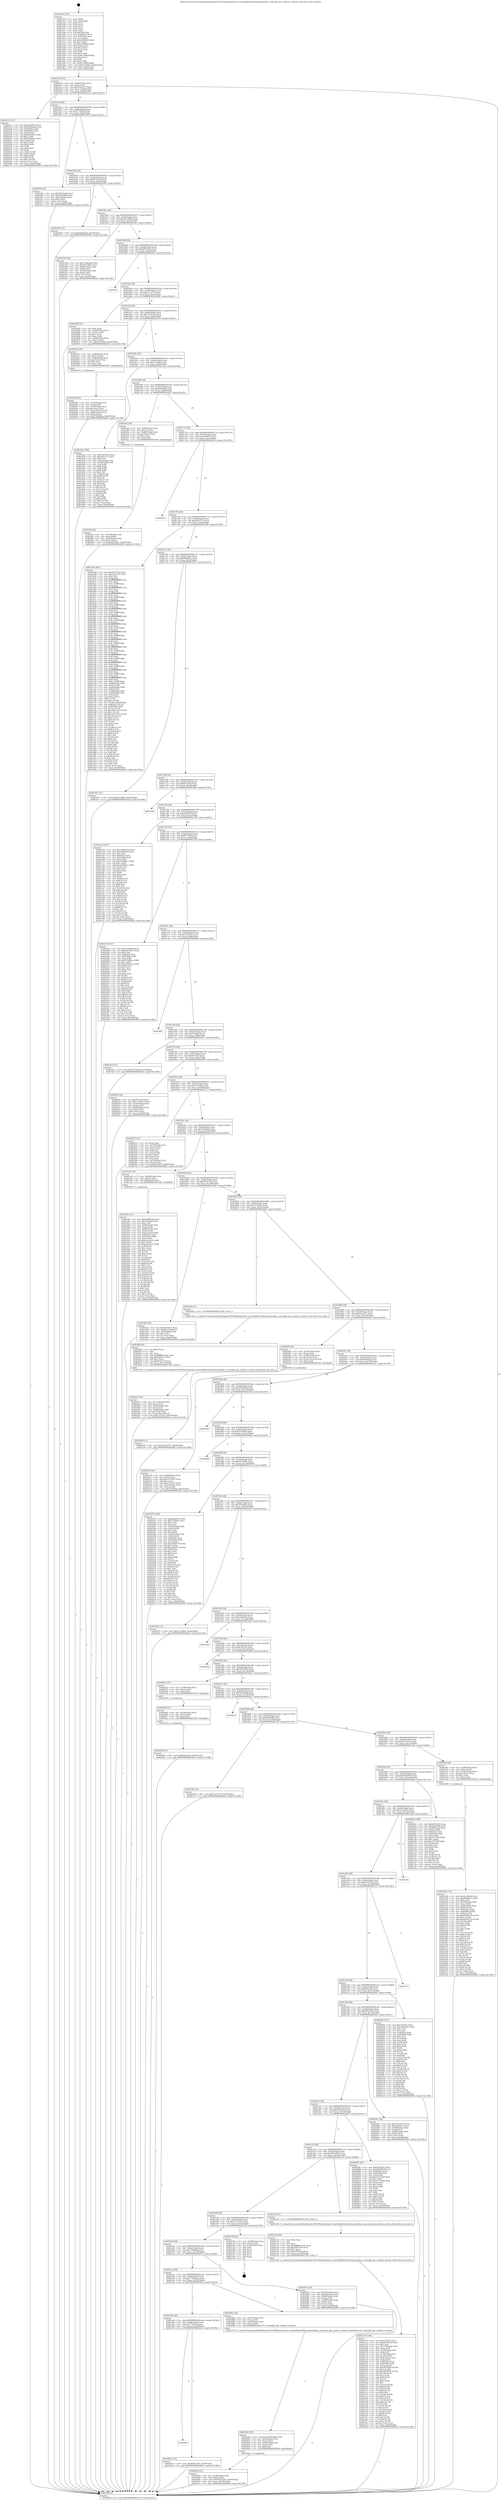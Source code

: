 digraph "0x4015a0" {
  label = "0x4015a0 (/mnt/c/Users/mathe/Desktop/tcc/POCII/binaries/extr_reactosdllwin32fusionassembly.c_assembly_get_runtime_version_Final-ollvm.out::main(0))"
  labelloc = "t"
  node[shape=record]

  Entry [label="",width=0.3,height=0.3,shape=circle,fillcolor=black,style=filled]
  "0x401614" [label="{
     0x401614 [32]\l
     | [instrs]\l
     &nbsp;&nbsp;0x401614 \<+6\>: mov -0xa0(%rbp),%eax\l
     &nbsp;&nbsp;0x40161a \<+2\>: mov %eax,%ecx\l
     &nbsp;&nbsp;0x40161c \<+6\>: sub $0x833a5197,%ecx\l
     &nbsp;&nbsp;0x401622 \<+6\>: mov %eax,-0xb4(%rbp)\l
     &nbsp;&nbsp;0x401628 \<+6\>: mov %ecx,-0xb8(%rbp)\l
     &nbsp;&nbsp;0x40162e \<+6\>: je 000000000040251e \<main+0xf7e\>\l
  }"]
  "0x40251e" [label="{
     0x40251e [91]\l
     | [instrs]\l
     &nbsp;&nbsp;0x40251e \<+5\>: mov $0xeaa0f075,%eax\l
     &nbsp;&nbsp;0x402523 \<+5\>: mov $0x347dcbfb,%ecx\l
     &nbsp;&nbsp;0x402528 \<+7\>: mov 0x40505c,%edx\l
     &nbsp;&nbsp;0x40252f \<+7\>: mov 0x405060,%esi\l
     &nbsp;&nbsp;0x402536 \<+2\>: mov %edx,%edi\l
     &nbsp;&nbsp;0x402538 \<+6\>: sub $0xfd29d41e,%edi\l
     &nbsp;&nbsp;0x40253e \<+3\>: sub $0x1,%edi\l
     &nbsp;&nbsp;0x402541 \<+6\>: add $0xfd29d41e,%edi\l
     &nbsp;&nbsp;0x402547 \<+3\>: imul %edi,%edx\l
     &nbsp;&nbsp;0x40254a \<+3\>: and $0x1,%edx\l
     &nbsp;&nbsp;0x40254d \<+3\>: cmp $0x0,%edx\l
     &nbsp;&nbsp;0x402550 \<+4\>: sete %r8b\l
     &nbsp;&nbsp;0x402554 \<+3\>: cmp $0xa,%esi\l
     &nbsp;&nbsp;0x402557 \<+4\>: setl %r9b\l
     &nbsp;&nbsp;0x40255b \<+3\>: mov %r8b,%r10b\l
     &nbsp;&nbsp;0x40255e \<+3\>: and %r9b,%r10b\l
     &nbsp;&nbsp;0x402561 \<+3\>: xor %r9b,%r8b\l
     &nbsp;&nbsp;0x402564 \<+3\>: or %r8b,%r10b\l
     &nbsp;&nbsp;0x402567 \<+4\>: test $0x1,%r10b\l
     &nbsp;&nbsp;0x40256b \<+3\>: cmovne %ecx,%eax\l
     &nbsp;&nbsp;0x40256e \<+6\>: mov %eax,-0xa0(%rbp)\l
     &nbsp;&nbsp;0x402574 \<+5\>: jmp 00000000004028e6 \<main+0x1346\>\l
  }"]
  "0x401634" [label="{
     0x401634 [28]\l
     | [instrs]\l
     &nbsp;&nbsp;0x401634 \<+5\>: jmp 0000000000401639 \<main+0x99\>\l
     &nbsp;&nbsp;0x401639 \<+6\>: mov -0xb4(%rbp),%eax\l
     &nbsp;&nbsp;0x40163f \<+5\>: sub $0x877d929f,%eax\l
     &nbsp;&nbsp;0x401644 \<+6\>: mov %eax,-0xbc(%rbp)\l
     &nbsp;&nbsp;0x40164a \<+6\>: je 0000000000401fb4 \<main+0xa14\>\l
  }"]
  Exit [label="",width=0.3,height=0.3,shape=circle,fillcolor=black,style=filled,peripheries=2]
  "0x401fb4" [label="{
     0x401fb4 [30]\l
     | [instrs]\l
     &nbsp;&nbsp;0x401fb4 \<+5\>: mov $0x5451bbe8,%eax\l
     &nbsp;&nbsp;0x401fb9 \<+5\>: mov $0xe0fc4d96,%ecx\l
     &nbsp;&nbsp;0x401fbe \<+3\>: mov -0x2c(%rbp),%edx\l
     &nbsp;&nbsp;0x401fc1 \<+3\>: cmp $0x0,%edx\l
     &nbsp;&nbsp;0x401fc4 \<+3\>: cmove %ecx,%eax\l
     &nbsp;&nbsp;0x401fc7 \<+6\>: mov %eax,-0xa0(%rbp)\l
     &nbsp;&nbsp;0x401fcd \<+5\>: jmp 00000000004028e6 \<main+0x1346\>\l
  }"]
  "0x401650" [label="{
     0x401650 [28]\l
     | [instrs]\l
     &nbsp;&nbsp;0x401650 \<+5\>: jmp 0000000000401655 \<main+0xb5\>\l
     &nbsp;&nbsp;0x401655 \<+6\>: mov -0xb4(%rbp),%eax\l
     &nbsp;&nbsp;0x40165b \<+5\>: sub $0x9553813f,%eax\l
     &nbsp;&nbsp;0x401660 \<+6\>: mov %eax,-0xc0(%rbp)\l
     &nbsp;&nbsp;0x401666 \<+6\>: je 0000000000402209 \<main+0xc69\>\l
  }"]
  "0x40264f" [label="{
     0x40264f [15]\l
     | [instrs]\l
     &nbsp;&nbsp;0x40264f \<+10\>: movl $0x659e2224,-0xa0(%rbp)\l
     &nbsp;&nbsp;0x402659 \<+5\>: jmp 00000000004028e6 \<main+0x1346\>\l
  }"]
  "0x402209" [label="{
     0x402209 [15]\l
     | [instrs]\l
     &nbsp;&nbsp;0x402209 \<+10\>: movl $0x2b9c0ada,-0xa0(%rbp)\l
     &nbsp;&nbsp;0x402213 \<+5\>: jmp 00000000004028e6 \<main+0x1346\>\l
  }"]
  "0x40166c" [label="{
     0x40166c [28]\l
     | [instrs]\l
     &nbsp;&nbsp;0x40166c \<+5\>: jmp 0000000000401671 \<main+0xd1\>\l
     &nbsp;&nbsp;0x401671 \<+6\>: mov -0xb4(%rbp),%eax\l
     &nbsp;&nbsp;0x401677 \<+5\>: sub $0xad7c86b6,%eax\l
     &nbsp;&nbsp;0x40167c \<+6\>: mov %eax,-0xc4(%rbp)\l
     &nbsp;&nbsp;0x401682 \<+6\>: je 00000000004023e6 \<main+0xe46\>\l
  }"]
  "0x402640" [label="{
     0x402640 [15]\l
     | [instrs]\l
     &nbsp;&nbsp;0x402640 \<+4\>: mov -0x50(%rbp),%rax\l
     &nbsp;&nbsp;0x402644 \<+3\>: mov (%rax),%rax\l
     &nbsp;&nbsp;0x402647 \<+3\>: mov %rax,%rdi\l
     &nbsp;&nbsp;0x40264a \<+5\>: call 0000000000401030 \<free@plt\>\l
     | [calls]\l
     &nbsp;&nbsp;0x401030 \{1\} (unknown)\l
  }"]
  "0x4023e6" [label="{
     0x4023e6 [36]\l
     | [instrs]\l
     &nbsp;&nbsp;0x4023e6 \<+5\>: mov $0x774d3cda,%eax\l
     &nbsp;&nbsp;0x4023eb \<+5\>: mov $0x2767fd91,%ecx\l
     &nbsp;&nbsp;0x4023f0 \<+4\>: mov -0x48(%rbp),%rdx\l
     &nbsp;&nbsp;0x4023f4 \<+2\>: mov (%rdx),%esi\l
     &nbsp;&nbsp;0x4023f6 \<+4\>: mov -0x58(%rbp),%rdx\l
     &nbsp;&nbsp;0x4023fa \<+2\>: cmp (%rdx),%esi\l
     &nbsp;&nbsp;0x4023fc \<+3\>: cmovl %ecx,%eax\l
     &nbsp;&nbsp;0x4023ff \<+6\>: mov %eax,-0xa0(%rbp)\l
     &nbsp;&nbsp;0x402405 \<+5\>: jmp 00000000004028e6 \<main+0x1346\>\l
  }"]
  "0x401688" [label="{
     0x401688 [28]\l
     | [instrs]\l
     &nbsp;&nbsp;0x401688 \<+5\>: jmp 000000000040168d \<main+0xed\>\l
     &nbsp;&nbsp;0x40168d \<+6\>: mov -0xb4(%rbp),%eax\l
     &nbsp;&nbsp;0x401693 \<+5\>: sub $0xaf914455,%eax\l
     &nbsp;&nbsp;0x401698 \<+6\>: mov %eax,-0xc8(%rbp)\l
     &nbsp;&nbsp;0x40169e \<+6\>: je 00000000004028cf \<main+0x132f\>\l
  }"]
  "0x401b04" [label="{
     0x401b04\l
  }", style=dashed]
  "0x4028cf" [label="{
     0x4028cf\l
  }", style=dashed]
  "0x4016a4" [label="{
     0x4016a4 [28]\l
     | [instrs]\l
     &nbsp;&nbsp;0x4016a4 \<+5\>: jmp 00000000004016a9 \<main+0x109\>\l
     &nbsp;&nbsp;0x4016a9 \<+6\>: mov -0xb4(%rbp),%eax\l
     &nbsp;&nbsp;0x4016af \<+5\>: sub $0xc121cf72,%eax\l
     &nbsp;&nbsp;0x4016b4 \<+6\>: mov %eax,-0xcc(%rbp)\l
     &nbsp;&nbsp;0x4016ba \<+6\>: je 0000000000402460 \<main+0xec0\>\l
  }"]
  "0x402622" [label="{
     0x402622 [15]\l
     | [instrs]\l
     &nbsp;&nbsp;0x402622 \<+10\>: movl $0x658e3305,-0xa0(%rbp)\l
     &nbsp;&nbsp;0x40262c \<+5\>: jmp 00000000004028e6 \<main+0x1346\>\l
  }"]
  "0x402460" [label="{
     0x402460 [34]\l
     | [instrs]\l
     &nbsp;&nbsp;0x402460 \<+2\>: xor %eax,%eax\l
     &nbsp;&nbsp;0x402462 \<+4\>: mov -0x48(%rbp),%rcx\l
     &nbsp;&nbsp;0x402466 \<+2\>: mov (%rcx),%edx\l
     &nbsp;&nbsp;0x402468 \<+3\>: sub $0x1,%eax\l
     &nbsp;&nbsp;0x40246b \<+2\>: sub %eax,%edx\l
     &nbsp;&nbsp;0x40246d \<+4\>: mov -0x48(%rbp),%rcx\l
     &nbsp;&nbsp;0x402471 \<+2\>: mov %edx,(%rcx)\l
     &nbsp;&nbsp;0x402473 \<+10\>: movl $0xad7c86b6,-0xa0(%rbp)\l
     &nbsp;&nbsp;0x40247d \<+5\>: jmp 00000000004028e6 \<main+0x1346\>\l
  }"]
  "0x4016c0" [label="{
     0x4016c0 [28]\l
     | [instrs]\l
     &nbsp;&nbsp;0x4016c0 \<+5\>: jmp 00000000004016c5 \<main+0x125\>\l
     &nbsp;&nbsp;0x4016c5 \<+6\>: mov -0xb4(%rbp),%eax\l
     &nbsp;&nbsp;0x4016cb \<+5\>: sub $0xc7c9527a,%eax\l
     &nbsp;&nbsp;0x4016d0 \<+6\>: mov %eax,-0xd0(%rbp)\l
     &nbsp;&nbsp;0x4016d6 \<+6\>: je 0000000000402033 \<main+0xa93\>\l
  }"]
  "0x40250f" [label="{
     0x40250f [15]\l
     | [instrs]\l
     &nbsp;&nbsp;0x40250f \<+10\>: movl $0x833a5197,-0xa0(%rbp)\l
     &nbsp;&nbsp;0x402519 \<+5\>: jmp 00000000004028e6 \<main+0x1346\>\l
  }"]
  "0x402033" [label="{
     0x402033 [29]\l
     | [instrs]\l
     &nbsp;&nbsp;0x402033 \<+4\>: mov -0x68(%rbp),%rax\l
     &nbsp;&nbsp;0x402037 \<+6\>: movl $0x1,(%rax)\l
     &nbsp;&nbsp;0x40203d \<+4\>: mov -0x68(%rbp),%rax\l
     &nbsp;&nbsp;0x402041 \<+3\>: movslq (%rax),%rax\l
     &nbsp;&nbsp;0x402044 \<+4\>: shl $0x2,%rax\l
     &nbsp;&nbsp;0x402048 \<+3\>: mov %rax,%rdi\l
     &nbsp;&nbsp;0x40204b \<+5\>: call 0000000000401050 \<malloc@plt\>\l
     | [calls]\l
     &nbsp;&nbsp;0x401050 \{1\} (unknown)\l
  }"]
  "0x4016dc" [label="{
     0x4016dc [28]\l
     | [instrs]\l
     &nbsp;&nbsp;0x4016dc \<+5\>: jmp 00000000004016e1 \<main+0x141\>\l
     &nbsp;&nbsp;0x4016e1 \<+6\>: mov -0xb4(%rbp),%eax\l
     &nbsp;&nbsp;0x4016e7 \<+5\>: sub $0xcf7aa6dc,%eax\l
     &nbsp;&nbsp;0x4016ec \<+6\>: mov %eax,-0xd4(%rbp)\l
     &nbsp;&nbsp;0x4016f2 \<+6\>: je 0000000000401b2a \<main+0x58a\>\l
  }"]
  "0x4024b2" [label="{
     0x4024b2 [31]\l
     | [instrs]\l
     &nbsp;&nbsp;0x4024b2 \<+4\>: mov -0x38(%rbp),%rdi\l
     &nbsp;&nbsp;0x4024b6 \<+6\>: movl $0x0,(%rdi)\l
     &nbsp;&nbsp;0x4024bc \<+10\>: movl $0x658e3305,-0xa0(%rbp)\l
     &nbsp;&nbsp;0x4024c6 \<+6\>: mov %eax,-0x178(%rbp)\l
     &nbsp;&nbsp;0x4024cc \<+5\>: jmp 00000000004028e6 \<main+0x1346\>\l
  }"]
  "0x401b2a" [label="{
     0x401b2a [106]\l
     | [instrs]\l
     &nbsp;&nbsp;0x401b2a \<+5\>: mov $0x5ecb7dc2,%eax\l
     &nbsp;&nbsp;0x401b2f \<+5\>: mov $0xedf37111,%ecx\l
     &nbsp;&nbsp;0x401b34 \<+2\>: mov $0x1,%dl\l
     &nbsp;&nbsp;0x401b36 \<+7\>: mov -0x9a(%rbp),%sil\l
     &nbsp;&nbsp;0x401b3d \<+7\>: mov -0x99(%rbp),%dil\l
     &nbsp;&nbsp;0x401b44 \<+3\>: mov %sil,%r8b\l
     &nbsp;&nbsp;0x401b47 \<+4\>: xor $0xff,%r8b\l
     &nbsp;&nbsp;0x401b4b \<+3\>: mov %dil,%r9b\l
     &nbsp;&nbsp;0x401b4e \<+4\>: xor $0xff,%r9b\l
     &nbsp;&nbsp;0x401b52 \<+3\>: xor $0x1,%dl\l
     &nbsp;&nbsp;0x401b55 \<+3\>: mov %r8b,%r10b\l
     &nbsp;&nbsp;0x401b58 \<+4\>: and $0xff,%r10b\l
     &nbsp;&nbsp;0x401b5c \<+3\>: and %dl,%sil\l
     &nbsp;&nbsp;0x401b5f \<+3\>: mov %r9b,%r11b\l
     &nbsp;&nbsp;0x401b62 \<+4\>: and $0xff,%r11b\l
     &nbsp;&nbsp;0x401b66 \<+3\>: and %dl,%dil\l
     &nbsp;&nbsp;0x401b69 \<+3\>: or %sil,%r10b\l
     &nbsp;&nbsp;0x401b6c \<+3\>: or %dil,%r11b\l
     &nbsp;&nbsp;0x401b6f \<+3\>: xor %r11b,%r10b\l
     &nbsp;&nbsp;0x401b72 \<+3\>: or %r9b,%r8b\l
     &nbsp;&nbsp;0x401b75 \<+4\>: xor $0xff,%r8b\l
     &nbsp;&nbsp;0x401b79 \<+3\>: or $0x1,%dl\l
     &nbsp;&nbsp;0x401b7c \<+3\>: and %dl,%r8b\l
     &nbsp;&nbsp;0x401b7f \<+3\>: or %r8b,%r10b\l
     &nbsp;&nbsp;0x401b82 \<+4\>: test $0x1,%r10b\l
     &nbsp;&nbsp;0x401b86 \<+3\>: cmovne %ecx,%eax\l
     &nbsp;&nbsp;0x401b89 \<+6\>: mov %eax,-0xa0(%rbp)\l
     &nbsp;&nbsp;0x401b8f \<+5\>: jmp 00000000004028e6 \<main+0x1346\>\l
  }"]
  "0x4016f8" [label="{
     0x4016f8 [28]\l
     | [instrs]\l
     &nbsp;&nbsp;0x4016f8 \<+5\>: jmp 00000000004016fd \<main+0x15d\>\l
     &nbsp;&nbsp;0x4016fd \<+6\>: mov -0xb4(%rbp),%eax\l
     &nbsp;&nbsp;0x401703 \<+5\>: sub $0xe0fc4d96,%eax\l
     &nbsp;&nbsp;0x401708 \<+6\>: mov %eax,-0xd8(%rbp)\l
     &nbsp;&nbsp;0x40170e \<+6\>: je 0000000000401fd2 \<main+0xa32\>\l
  }"]
  "0x4028e6" [label="{
     0x4028e6 [5]\l
     | [instrs]\l
     &nbsp;&nbsp;0x4028e6 \<+5\>: jmp 0000000000401614 \<main+0x74\>\l
  }"]
  "0x4015a0" [label="{
     0x4015a0 [116]\l
     | [instrs]\l
     &nbsp;&nbsp;0x4015a0 \<+1\>: push %rbp\l
     &nbsp;&nbsp;0x4015a1 \<+3\>: mov %rsp,%rbp\l
     &nbsp;&nbsp;0x4015a4 \<+2\>: push %r15\l
     &nbsp;&nbsp;0x4015a6 \<+2\>: push %r14\l
     &nbsp;&nbsp;0x4015a8 \<+2\>: push %r13\l
     &nbsp;&nbsp;0x4015aa \<+2\>: push %r12\l
     &nbsp;&nbsp;0x4015ac \<+1\>: push %rbx\l
     &nbsp;&nbsp;0x4015ad \<+7\>: sub $0x168,%rsp\l
     &nbsp;&nbsp;0x4015b4 \<+7\>: mov 0x40505c,%eax\l
     &nbsp;&nbsp;0x4015bb \<+7\>: mov 0x405060,%ecx\l
     &nbsp;&nbsp;0x4015c2 \<+2\>: mov %eax,%edx\l
     &nbsp;&nbsp;0x4015c4 \<+6\>: sub $0xc29f8d2d,%edx\l
     &nbsp;&nbsp;0x4015ca \<+3\>: sub $0x1,%edx\l
     &nbsp;&nbsp;0x4015cd \<+6\>: add $0xc29f8d2d,%edx\l
     &nbsp;&nbsp;0x4015d3 \<+3\>: imul %edx,%eax\l
     &nbsp;&nbsp;0x4015d6 \<+3\>: and $0x1,%eax\l
     &nbsp;&nbsp;0x4015d9 \<+3\>: cmp $0x0,%eax\l
     &nbsp;&nbsp;0x4015dc \<+4\>: sete %r8b\l
     &nbsp;&nbsp;0x4015e0 \<+4\>: and $0x1,%r8b\l
     &nbsp;&nbsp;0x4015e4 \<+7\>: mov %r8b,-0x9a(%rbp)\l
     &nbsp;&nbsp;0x4015eb \<+3\>: cmp $0xa,%ecx\l
     &nbsp;&nbsp;0x4015ee \<+4\>: setl %r8b\l
     &nbsp;&nbsp;0x4015f2 \<+4\>: and $0x1,%r8b\l
     &nbsp;&nbsp;0x4015f6 \<+7\>: mov %r8b,-0x99(%rbp)\l
     &nbsp;&nbsp;0x4015fd \<+10\>: movl $0xcf7aa6dc,-0xa0(%rbp)\l
     &nbsp;&nbsp;0x401607 \<+6\>: mov %edi,-0xa4(%rbp)\l
     &nbsp;&nbsp;0x40160d \<+7\>: mov %rsi,-0xb0(%rbp)\l
  }"]
  "0x402495" [label="{
     0x402495 [29]\l
     | [instrs]\l
     &nbsp;&nbsp;0x402495 \<+10\>: movabs $0x4030b6,%rdi\l
     &nbsp;&nbsp;0x40249f \<+4\>: mov -0x40(%rbp),%rsi\l
     &nbsp;&nbsp;0x4024a3 \<+2\>: mov %eax,(%rsi)\l
     &nbsp;&nbsp;0x4024a5 \<+4\>: mov -0x40(%rbp),%rsi\l
     &nbsp;&nbsp;0x4024a9 \<+2\>: mov (%rsi),%esi\l
     &nbsp;&nbsp;0x4024ab \<+2\>: mov $0x0,%al\l
     &nbsp;&nbsp;0x4024ad \<+5\>: call 0000000000401040 \<printf@plt\>\l
     | [calls]\l
     &nbsp;&nbsp;0x401040 \{1\} (unknown)\l
  }"]
  "0x401fd2" [label="{
     0x401fd2 [29]\l
     | [instrs]\l
     &nbsp;&nbsp;0x401fd2 \<+4\>: mov -0x80(%rbp),%rax\l
     &nbsp;&nbsp;0x401fd6 \<+6\>: movl $0x1,(%rax)\l
     &nbsp;&nbsp;0x401fdc \<+4\>: mov -0x80(%rbp),%rax\l
     &nbsp;&nbsp;0x401fe0 \<+3\>: movslq (%rax),%rax\l
     &nbsp;&nbsp;0x401fe3 \<+4\>: shl $0x3,%rax\l
     &nbsp;&nbsp;0x401fe7 \<+3\>: mov %rax,%rdi\l
     &nbsp;&nbsp;0x401fea \<+5\>: call 0000000000401050 \<malloc@plt\>\l
     | [calls]\l
     &nbsp;&nbsp;0x401050 \{1\} (unknown)\l
  }"]
  "0x401714" [label="{
     0x401714 [28]\l
     | [instrs]\l
     &nbsp;&nbsp;0x401714 \<+5\>: jmp 0000000000401719 \<main+0x179\>\l
     &nbsp;&nbsp;0x401719 \<+6\>: mov -0xb4(%rbp),%eax\l
     &nbsp;&nbsp;0x40171f \<+5\>: sub $0xeaa0f075,%eax\l
     &nbsp;&nbsp;0x401724 \<+6\>: mov %eax,-0xdc(%rbp)\l
     &nbsp;&nbsp;0x40172a \<+6\>: je 00000000004028a5 \<main+0x1305\>\l
  }"]
  "0x401ae8" [label="{
     0x401ae8 [28]\l
     | [instrs]\l
     &nbsp;&nbsp;0x401ae8 \<+5\>: jmp 0000000000401aed \<main+0x54d\>\l
     &nbsp;&nbsp;0x401aed \<+6\>: mov -0xb4(%rbp),%eax\l
     &nbsp;&nbsp;0x401af3 \<+5\>: sub $0x775fcf52,%eax\l
     &nbsp;&nbsp;0x401af8 \<+6\>: mov %eax,-0x168(%rbp)\l
     &nbsp;&nbsp;0x401afe \<+6\>: je 0000000000402622 \<main+0x1082\>\l
  }"]
  "0x4028a5" [label="{
     0x4028a5\l
  }", style=dashed]
  "0x401730" [label="{
     0x401730 [28]\l
     | [instrs]\l
     &nbsp;&nbsp;0x401730 \<+5\>: jmp 0000000000401735 \<main+0x195\>\l
     &nbsp;&nbsp;0x401735 \<+6\>: mov -0xb4(%rbp),%eax\l
     &nbsp;&nbsp;0x40173b \<+5\>: sub $0xedf37111,%eax\l
     &nbsp;&nbsp;0x401740 \<+6\>: mov %eax,-0xe0(%rbp)\l
     &nbsp;&nbsp;0x401746 \<+6\>: je 0000000000401b94 \<main+0x5f4\>\l
  }"]
  "0x402482" [label="{
     0x402482 [19]\l
     | [instrs]\l
     &nbsp;&nbsp;0x402482 \<+4\>: mov -0x78(%rbp),%rax\l
     &nbsp;&nbsp;0x402486 \<+3\>: mov (%rax),%rdi\l
     &nbsp;&nbsp;0x402489 \<+4\>: mov -0x50(%rbp),%rax\l
     &nbsp;&nbsp;0x40248d \<+3\>: mov (%rax),%rsi\l
     &nbsp;&nbsp;0x402490 \<+5\>: call 0000000000401570 \<assembly_get_runtime_version\>\l
     | [calls]\l
     &nbsp;&nbsp;0x401570 \{1\} (/mnt/c/Users/mathe/Desktop/tcc/POCII/binaries/extr_reactosdllwin32fusionassembly.c_assembly_get_runtime_version_Final-ollvm.out::assembly_get_runtime_version)\l
  }"]
  "0x401b94" [label="{
     0x401b94 [407]\l
     | [instrs]\l
     &nbsp;&nbsp;0x401b94 \<+5\>: mov $0x5ecb7dc2,%eax\l
     &nbsp;&nbsp;0x401b99 \<+5\>: mov $0x25cec7c4,%ecx\l
     &nbsp;&nbsp;0x401b9e \<+2\>: mov $0x1,%dl\l
     &nbsp;&nbsp;0x401ba0 \<+3\>: mov %rsp,%rsi\l
     &nbsp;&nbsp;0x401ba3 \<+4\>: add $0xfffffffffffffff0,%rsi\l
     &nbsp;&nbsp;0x401ba7 \<+3\>: mov %rsi,%rsp\l
     &nbsp;&nbsp;0x401baa \<+7\>: mov %rsi,-0x98(%rbp)\l
     &nbsp;&nbsp;0x401bb1 \<+3\>: mov %rsp,%rsi\l
     &nbsp;&nbsp;0x401bb4 \<+4\>: add $0xfffffffffffffff0,%rsi\l
     &nbsp;&nbsp;0x401bb8 \<+3\>: mov %rsi,%rsp\l
     &nbsp;&nbsp;0x401bbb \<+3\>: mov %rsp,%rdi\l
     &nbsp;&nbsp;0x401bbe \<+4\>: add $0xfffffffffffffff0,%rdi\l
     &nbsp;&nbsp;0x401bc2 \<+3\>: mov %rdi,%rsp\l
     &nbsp;&nbsp;0x401bc5 \<+7\>: mov %rdi,-0x90(%rbp)\l
     &nbsp;&nbsp;0x401bcc \<+3\>: mov %rsp,%rdi\l
     &nbsp;&nbsp;0x401bcf \<+4\>: add $0xfffffffffffffff0,%rdi\l
     &nbsp;&nbsp;0x401bd3 \<+3\>: mov %rdi,%rsp\l
     &nbsp;&nbsp;0x401bd6 \<+7\>: mov %rdi,-0x88(%rbp)\l
     &nbsp;&nbsp;0x401bdd \<+3\>: mov %rsp,%rdi\l
     &nbsp;&nbsp;0x401be0 \<+4\>: add $0xfffffffffffffff0,%rdi\l
     &nbsp;&nbsp;0x401be4 \<+3\>: mov %rdi,%rsp\l
     &nbsp;&nbsp;0x401be7 \<+4\>: mov %rdi,-0x80(%rbp)\l
     &nbsp;&nbsp;0x401beb \<+3\>: mov %rsp,%rdi\l
     &nbsp;&nbsp;0x401bee \<+4\>: add $0xfffffffffffffff0,%rdi\l
     &nbsp;&nbsp;0x401bf2 \<+3\>: mov %rdi,%rsp\l
     &nbsp;&nbsp;0x401bf5 \<+4\>: mov %rdi,-0x78(%rbp)\l
     &nbsp;&nbsp;0x401bf9 \<+3\>: mov %rsp,%rdi\l
     &nbsp;&nbsp;0x401bfc \<+4\>: add $0xfffffffffffffff0,%rdi\l
     &nbsp;&nbsp;0x401c00 \<+3\>: mov %rdi,%rsp\l
     &nbsp;&nbsp;0x401c03 \<+4\>: mov %rdi,-0x70(%rbp)\l
     &nbsp;&nbsp;0x401c07 \<+3\>: mov %rsp,%rdi\l
     &nbsp;&nbsp;0x401c0a \<+4\>: add $0xfffffffffffffff0,%rdi\l
     &nbsp;&nbsp;0x401c0e \<+3\>: mov %rdi,%rsp\l
     &nbsp;&nbsp;0x401c11 \<+4\>: mov %rdi,-0x68(%rbp)\l
     &nbsp;&nbsp;0x401c15 \<+3\>: mov %rsp,%rdi\l
     &nbsp;&nbsp;0x401c18 \<+4\>: add $0xfffffffffffffff0,%rdi\l
     &nbsp;&nbsp;0x401c1c \<+3\>: mov %rdi,%rsp\l
     &nbsp;&nbsp;0x401c1f \<+4\>: mov %rdi,-0x60(%rbp)\l
     &nbsp;&nbsp;0x401c23 \<+3\>: mov %rsp,%rdi\l
     &nbsp;&nbsp;0x401c26 \<+4\>: add $0xfffffffffffffff0,%rdi\l
     &nbsp;&nbsp;0x401c2a \<+3\>: mov %rdi,%rsp\l
     &nbsp;&nbsp;0x401c2d \<+4\>: mov %rdi,-0x58(%rbp)\l
     &nbsp;&nbsp;0x401c31 \<+3\>: mov %rsp,%rdi\l
     &nbsp;&nbsp;0x401c34 \<+4\>: add $0xfffffffffffffff0,%rdi\l
     &nbsp;&nbsp;0x401c38 \<+3\>: mov %rdi,%rsp\l
     &nbsp;&nbsp;0x401c3b \<+4\>: mov %rdi,-0x50(%rbp)\l
     &nbsp;&nbsp;0x401c3f \<+3\>: mov %rsp,%rdi\l
     &nbsp;&nbsp;0x401c42 \<+4\>: add $0xfffffffffffffff0,%rdi\l
     &nbsp;&nbsp;0x401c46 \<+3\>: mov %rdi,%rsp\l
     &nbsp;&nbsp;0x401c49 \<+4\>: mov %rdi,-0x48(%rbp)\l
     &nbsp;&nbsp;0x401c4d \<+3\>: mov %rsp,%rdi\l
     &nbsp;&nbsp;0x401c50 \<+4\>: add $0xfffffffffffffff0,%rdi\l
     &nbsp;&nbsp;0x401c54 \<+3\>: mov %rdi,%rsp\l
     &nbsp;&nbsp;0x401c57 \<+4\>: mov %rdi,-0x40(%rbp)\l
     &nbsp;&nbsp;0x401c5b \<+3\>: mov %rsp,%rdi\l
     &nbsp;&nbsp;0x401c5e \<+4\>: add $0xfffffffffffffff0,%rdi\l
     &nbsp;&nbsp;0x401c62 \<+3\>: mov %rdi,%rsp\l
     &nbsp;&nbsp;0x401c65 \<+4\>: mov %rdi,-0x38(%rbp)\l
     &nbsp;&nbsp;0x401c69 \<+7\>: mov -0x98(%rbp),%rdi\l
     &nbsp;&nbsp;0x401c70 \<+6\>: movl $0x0,(%rdi)\l
     &nbsp;&nbsp;0x401c76 \<+7\>: mov -0xa4(%rbp),%r8d\l
     &nbsp;&nbsp;0x401c7d \<+3\>: mov %r8d,(%rsi)\l
     &nbsp;&nbsp;0x401c80 \<+7\>: mov -0x90(%rbp),%rdi\l
     &nbsp;&nbsp;0x401c87 \<+7\>: mov -0xb0(%rbp),%r9\l
     &nbsp;&nbsp;0x401c8e \<+3\>: mov %r9,(%rdi)\l
     &nbsp;&nbsp;0x401c91 \<+3\>: cmpl $0x2,(%rsi)\l
     &nbsp;&nbsp;0x401c94 \<+4\>: setne %r10b\l
     &nbsp;&nbsp;0x401c98 \<+4\>: and $0x1,%r10b\l
     &nbsp;&nbsp;0x401c9c \<+4\>: mov %r10b,-0x2d(%rbp)\l
     &nbsp;&nbsp;0x401ca0 \<+8\>: mov 0x40505c,%r11d\l
     &nbsp;&nbsp;0x401ca8 \<+7\>: mov 0x405060,%ebx\l
     &nbsp;&nbsp;0x401caf \<+3\>: mov %r11d,%r14d\l
     &nbsp;&nbsp;0x401cb2 \<+7\>: sub $0x78c5735e,%r14d\l
     &nbsp;&nbsp;0x401cb9 \<+4\>: sub $0x1,%r14d\l
     &nbsp;&nbsp;0x401cbd \<+7\>: add $0x78c5735e,%r14d\l
     &nbsp;&nbsp;0x401cc4 \<+4\>: imul %r14d,%r11d\l
     &nbsp;&nbsp;0x401cc8 \<+4\>: and $0x1,%r11d\l
     &nbsp;&nbsp;0x401ccc \<+4\>: cmp $0x0,%r11d\l
     &nbsp;&nbsp;0x401cd0 \<+4\>: sete %r10b\l
     &nbsp;&nbsp;0x401cd4 \<+3\>: cmp $0xa,%ebx\l
     &nbsp;&nbsp;0x401cd7 \<+4\>: setl %r15b\l
     &nbsp;&nbsp;0x401cdb \<+3\>: mov %r10b,%r12b\l
     &nbsp;&nbsp;0x401cde \<+4\>: xor $0xff,%r12b\l
     &nbsp;&nbsp;0x401ce2 \<+3\>: mov %r15b,%r13b\l
     &nbsp;&nbsp;0x401ce5 \<+4\>: xor $0xff,%r13b\l
     &nbsp;&nbsp;0x401ce9 \<+3\>: xor $0x1,%dl\l
     &nbsp;&nbsp;0x401cec \<+3\>: mov %r12b,%sil\l
     &nbsp;&nbsp;0x401cef \<+4\>: and $0xff,%sil\l
     &nbsp;&nbsp;0x401cf3 \<+3\>: and %dl,%r10b\l
     &nbsp;&nbsp;0x401cf6 \<+3\>: mov %r13b,%dil\l
     &nbsp;&nbsp;0x401cf9 \<+4\>: and $0xff,%dil\l
     &nbsp;&nbsp;0x401cfd \<+3\>: and %dl,%r15b\l
     &nbsp;&nbsp;0x401d00 \<+3\>: or %r10b,%sil\l
     &nbsp;&nbsp;0x401d03 \<+3\>: or %r15b,%dil\l
     &nbsp;&nbsp;0x401d06 \<+3\>: xor %dil,%sil\l
     &nbsp;&nbsp;0x401d09 \<+3\>: or %r13b,%r12b\l
     &nbsp;&nbsp;0x401d0c \<+4\>: xor $0xff,%r12b\l
     &nbsp;&nbsp;0x401d10 \<+3\>: or $0x1,%dl\l
     &nbsp;&nbsp;0x401d13 \<+3\>: and %dl,%r12b\l
     &nbsp;&nbsp;0x401d16 \<+3\>: or %r12b,%sil\l
     &nbsp;&nbsp;0x401d19 \<+4\>: test $0x1,%sil\l
     &nbsp;&nbsp;0x401d1d \<+3\>: cmovne %ecx,%eax\l
     &nbsp;&nbsp;0x401d20 \<+6\>: mov %eax,-0xa0(%rbp)\l
     &nbsp;&nbsp;0x401d26 \<+5\>: jmp 00000000004028e6 \<main+0x1346\>\l
  }"]
  "0x40174c" [label="{
     0x40174c [28]\l
     | [instrs]\l
     &nbsp;&nbsp;0x40174c \<+5\>: jmp 0000000000401751 \<main+0x1b1\>\l
     &nbsp;&nbsp;0x401751 \<+6\>: mov -0xb4(%rbp),%eax\l
     &nbsp;&nbsp;0x401757 \<+5\>: sub $0xf064bde7,%eax\l
     &nbsp;&nbsp;0x40175c \<+6\>: mov %eax,-0xe4(%rbp)\l
     &nbsp;&nbsp;0x401762 \<+6\>: je 00000000004023d7 \<main+0xe37\>\l
  }"]
  "0x402437" [label="{
     0x402437 [41]\l
     | [instrs]\l
     &nbsp;&nbsp;0x402437 \<+6\>: mov -0x174(%rbp),%ecx\l
     &nbsp;&nbsp;0x40243d \<+3\>: imul %eax,%ecx\l
     &nbsp;&nbsp;0x402440 \<+4\>: mov -0x50(%rbp),%rsi\l
     &nbsp;&nbsp;0x402444 \<+3\>: mov (%rsi),%rsi\l
     &nbsp;&nbsp;0x402447 \<+4\>: mov -0x48(%rbp),%rdi\l
     &nbsp;&nbsp;0x40244b \<+3\>: movslq (%rdi),%rdi\l
     &nbsp;&nbsp;0x40244e \<+3\>: mov %ecx,(%rsi,%rdi,4)\l
     &nbsp;&nbsp;0x402451 \<+10\>: movl $0xc121cf72,-0xa0(%rbp)\l
     &nbsp;&nbsp;0x40245b \<+5\>: jmp 00000000004028e6 \<main+0x1346\>\l
  }"]
  "0x40240f" [label="{
     0x40240f [40]\l
     | [instrs]\l
     &nbsp;&nbsp;0x40240f \<+5\>: mov $0x2,%ecx\l
     &nbsp;&nbsp;0x402414 \<+1\>: cltd\l
     &nbsp;&nbsp;0x402415 \<+2\>: idiv %ecx\l
     &nbsp;&nbsp;0x402417 \<+6\>: imul $0xfffffffe,%edx,%ecx\l
     &nbsp;&nbsp;0x40241d \<+6\>: add $0xf6c6e372,%ecx\l
     &nbsp;&nbsp;0x402423 \<+3\>: add $0x1,%ecx\l
     &nbsp;&nbsp;0x402426 \<+6\>: sub $0xf6c6e372,%ecx\l
     &nbsp;&nbsp;0x40242c \<+6\>: mov %ecx,-0x174(%rbp)\l
     &nbsp;&nbsp;0x402432 \<+5\>: call 0000000000401160 \<next_i\>\l
     | [calls]\l
     &nbsp;&nbsp;0x401160 \{1\} (/mnt/c/Users/mathe/Desktop/tcc/POCII/binaries/extr_reactosdllwin32fusionassembly.c_assembly_get_runtime_version_Final-ollvm.out::next_i)\l
  }"]
  "0x4023d7" [label="{
     0x4023d7 [15]\l
     | [instrs]\l
     &nbsp;&nbsp;0x4023d7 \<+10\>: movl $0xad7c86b6,-0xa0(%rbp)\l
     &nbsp;&nbsp;0x4023e1 \<+5\>: jmp 00000000004028e6 \<main+0x1346\>\l
  }"]
  "0x401768" [label="{
     0x401768 [28]\l
     | [instrs]\l
     &nbsp;&nbsp;0x401768 \<+5\>: jmp 000000000040176d \<main+0x1cd\>\l
     &nbsp;&nbsp;0x40176d \<+6\>: mov -0xb4(%rbp),%eax\l
     &nbsp;&nbsp;0x401773 \<+5\>: sub $0xf0aca7a8,%eax\l
     &nbsp;&nbsp;0x401778 \<+6\>: mov %eax,-0xe8(%rbp)\l
     &nbsp;&nbsp;0x40177e \<+6\>: je 0000000000401d49 \<main+0x7a9\>\l
  }"]
  "0x40232b" [label="{
     0x40232b [172]\l
     | [instrs]\l
     &nbsp;&nbsp;0x40232b \<+5\>: mov $0x31a56fe0,%ecx\l
     &nbsp;&nbsp;0x402330 \<+5\>: mov $0xf064bde7,%edx\l
     &nbsp;&nbsp;0x402335 \<+3\>: mov $0x1,%sil\l
     &nbsp;&nbsp;0x402338 \<+4\>: mov -0x50(%rbp),%rdi\l
     &nbsp;&nbsp;0x40233c \<+3\>: mov %rax,(%rdi)\l
     &nbsp;&nbsp;0x40233f \<+4\>: mov -0x48(%rbp),%rax\l
     &nbsp;&nbsp;0x402343 \<+6\>: movl $0x0,(%rax)\l
     &nbsp;&nbsp;0x402349 \<+8\>: mov 0x40505c,%r8d\l
     &nbsp;&nbsp;0x402351 \<+8\>: mov 0x405060,%r9d\l
     &nbsp;&nbsp;0x402359 \<+3\>: mov %r8d,%r10d\l
     &nbsp;&nbsp;0x40235c \<+7\>: sub $0xb0084120,%r10d\l
     &nbsp;&nbsp;0x402363 \<+4\>: sub $0x1,%r10d\l
     &nbsp;&nbsp;0x402367 \<+7\>: add $0xb0084120,%r10d\l
     &nbsp;&nbsp;0x40236e \<+4\>: imul %r10d,%r8d\l
     &nbsp;&nbsp;0x402372 \<+4\>: and $0x1,%r8d\l
     &nbsp;&nbsp;0x402376 \<+4\>: cmp $0x0,%r8d\l
     &nbsp;&nbsp;0x40237a \<+4\>: sete %r11b\l
     &nbsp;&nbsp;0x40237e \<+4\>: cmp $0xa,%r9d\l
     &nbsp;&nbsp;0x402382 \<+3\>: setl %bl\l
     &nbsp;&nbsp;0x402385 \<+3\>: mov %r11b,%r14b\l
     &nbsp;&nbsp;0x402388 \<+4\>: xor $0xff,%r14b\l
     &nbsp;&nbsp;0x40238c \<+3\>: mov %bl,%r15b\l
     &nbsp;&nbsp;0x40238f \<+4\>: xor $0xff,%r15b\l
     &nbsp;&nbsp;0x402393 \<+4\>: xor $0x0,%sil\l
     &nbsp;&nbsp;0x402397 \<+3\>: mov %r14b,%r12b\l
     &nbsp;&nbsp;0x40239a \<+4\>: and $0x0,%r12b\l
     &nbsp;&nbsp;0x40239e \<+3\>: and %sil,%r11b\l
     &nbsp;&nbsp;0x4023a1 \<+3\>: mov %r15b,%r13b\l
     &nbsp;&nbsp;0x4023a4 \<+4\>: and $0x0,%r13b\l
     &nbsp;&nbsp;0x4023a8 \<+3\>: and %sil,%bl\l
     &nbsp;&nbsp;0x4023ab \<+3\>: or %r11b,%r12b\l
     &nbsp;&nbsp;0x4023ae \<+3\>: or %bl,%r13b\l
     &nbsp;&nbsp;0x4023b1 \<+3\>: xor %r13b,%r12b\l
     &nbsp;&nbsp;0x4023b4 \<+3\>: or %r15b,%r14b\l
     &nbsp;&nbsp;0x4023b7 \<+4\>: xor $0xff,%r14b\l
     &nbsp;&nbsp;0x4023bb \<+4\>: or $0x0,%sil\l
     &nbsp;&nbsp;0x4023bf \<+3\>: and %sil,%r14b\l
     &nbsp;&nbsp;0x4023c2 \<+3\>: or %r14b,%r12b\l
     &nbsp;&nbsp;0x4023c5 \<+4\>: test $0x1,%r12b\l
     &nbsp;&nbsp;0x4023c9 \<+3\>: cmovne %edx,%ecx\l
     &nbsp;&nbsp;0x4023cc \<+6\>: mov %ecx,-0xa0(%rbp)\l
     &nbsp;&nbsp;0x4023d2 \<+5\>: jmp 00000000004028e6 \<main+0x1346\>\l
  }"]
  "0x401d49" [label="{
     0x401d49\l
  }", style=dashed]
  "0x401784" [label="{
     0x401784 [28]\l
     | [instrs]\l
     &nbsp;&nbsp;0x401784 \<+5\>: jmp 0000000000401789 \<main+0x1e9\>\l
     &nbsp;&nbsp;0x401789 \<+6\>: mov -0xb4(%rbp),%eax\l
     &nbsp;&nbsp;0x40178f \<+5\>: sub $0xfcfe6933,%eax\l
     &nbsp;&nbsp;0x401794 \<+6\>: mov %eax,-0xec(%rbp)\l
     &nbsp;&nbsp;0x40179a \<+6\>: je 0000000000401e53 \<main+0x8b3\>\l
  }"]
  "0x402155" [label="{
     0x402155 [180]\l
     | [instrs]\l
     &nbsp;&nbsp;0x402155 \<+5\>: mov $0x155f2e2,%ecx\l
     &nbsp;&nbsp;0x40215a \<+5\>: mov $0x9553813f,%edx\l
     &nbsp;&nbsp;0x40215f \<+3\>: mov $0x1,%sil\l
     &nbsp;&nbsp;0x402162 \<+6\>: mov -0x170(%rbp),%edi\l
     &nbsp;&nbsp;0x402168 \<+3\>: imul %eax,%edi\l
     &nbsp;&nbsp;0x40216b \<+4\>: mov -0x78(%rbp),%r8\l
     &nbsp;&nbsp;0x40216f \<+3\>: mov (%r8),%r8\l
     &nbsp;&nbsp;0x402172 \<+4\>: mov -0x70(%rbp),%r9\l
     &nbsp;&nbsp;0x402176 \<+3\>: movslq (%r9),%r9\l
     &nbsp;&nbsp;0x402179 \<+4\>: mov (%r8,%r9,8),%r8\l
     &nbsp;&nbsp;0x40217d \<+3\>: mov %edi,(%r8)\l
     &nbsp;&nbsp;0x402180 \<+7\>: mov 0x40505c,%eax\l
     &nbsp;&nbsp;0x402187 \<+7\>: mov 0x405060,%edi\l
     &nbsp;&nbsp;0x40218e \<+3\>: mov %eax,%r10d\l
     &nbsp;&nbsp;0x402191 \<+7\>: sub $0xcf870029,%r10d\l
     &nbsp;&nbsp;0x402198 \<+4\>: sub $0x1,%r10d\l
     &nbsp;&nbsp;0x40219c \<+7\>: add $0xcf870029,%r10d\l
     &nbsp;&nbsp;0x4021a3 \<+4\>: imul %r10d,%eax\l
     &nbsp;&nbsp;0x4021a7 \<+3\>: and $0x1,%eax\l
     &nbsp;&nbsp;0x4021aa \<+3\>: cmp $0x0,%eax\l
     &nbsp;&nbsp;0x4021ad \<+4\>: sete %r11b\l
     &nbsp;&nbsp;0x4021b1 \<+3\>: cmp $0xa,%edi\l
     &nbsp;&nbsp;0x4021b4 \<+3\>: setl %bl\l
     &nbsp;&nbsp;0x4021b7 \<+3\>: mov %r11b,%r14b\l
     &nbsp;&nbsp;0x4021ba \<+4\>: xor $0xff,%r14b\l
     &nbsp;&nbsp;0x4021be \<+3\>: mov %bl,%r15b\l
     &nbsp;&nbsp;0x4021c1 \<+4\>: xor $0xff,%r15b\l
     &nbsp;&nbsp;0x4021c5 \<+4\>: xor $0x0,%sil\l
     &nbsp;&nbsp;0x4021c9 \<+3\>: mov %r14b,%r12b\l
     &nbsp;&nbsp;0x4021cc \<+4\>: and $0x0,%r12b\l
     &nbsp;&nbsp;0x4021d0 \<+3\>: and %sil,%r11b\l
     &nbsp;&nbsp;0x4021d3 \<+3\>: mov %r15b,%r13b\l
     &nbsp;&nbsp;0x4021d6 \<+4\>: and $0x0,%r13b\l
     &nbsp;&nbsp;0x4021da \<+3\>: and %sil,%bl\l
     &nbsp;&nbsp;0x4021dd \<+3\>: or %r11b,%r12b\l
     &nbsp;&nbsp;0x4021e0 \<+3\>: or %bl,%r13b\l
     &nbsp;&nbsp;0x4021e3 \<+3\>: xor %r13b,%r12b\l
     &nbsp;&nbsp;0x4021e6 \<+3\>: or %r15b,%r14b\l
     &nbsp;&nbsp;0x4021e9 \<+4\>: xor $0xff,%r14b\l
     &nbsp;&nbsp;0x4021ed \<+4\>: or $0x0,%sil\l
     &nbsp;&nbsp;0x4021f1 \<+3\>: and %sil,%r14b\l
     &nbsp;&nbsp;0x4021f4 \<+3\>: or %r14b,%r12b\l
     &nbsp;&nbsp;0x4021f7 \<+4\>: test $0x1,%r12b\l
     &nbsp;&nbsp;0x4021fb \<+3\>: cmovne %edx,%ecx\l
     &nbsp;&nbsp;0x4021fe \<+6\>: mov %ecx,-0xa0(%rbp)\l
     &nbsp;&nbsp;0x402204 \<+5\>: jmp 00000000004028e6 \<main+0x1346\>\l
  }"]
  "0x401e53" [label="{
     0x401e53 [147]\l
     | [instrs]\l
     &nbsp;&nbsp;0x401e53 \<+5\>: mov $0x2e9941b4,%eax\l
     &nbsp;&nbsp;0x401e58 \<+5\>: mov $0x1d262fc0,%ecx\l
     &nbsp;&nbsp;0x401e5d \<+2\>: mov $0x1,%dl\l
     &nbsp;&nbsp;0x401e5f \<+7\>: mov 0x40505c,%esi\l
     &nbsp;&nbsp;0x401e66 \<+7\>: mov 0x405060,%edi\l
     &nbsp;&nbsp;0x401e6d \<+3\>: mov %esi,%r8d\l
     &nbsp;&nbsp;0x401e70 \<+7\>: sub $0x21b696cc,%r8d\l
     &nbsp;&nbsp;0x401e77 \<+4\>: sub $0x1,%r8d\l
     &nbsp;&nbsp;0x401e7b \<+7\>: add $0x21b696cc,%r8d\l
     &nbsp;&nbsp;0x401e82 \<+4\>: imul %r8d,%esi\l
     &nbsp;&nbsp;0x401e86 \<+3\>: and $0x1,%esi\l
     &nbsp;&nbsp;0x401e89 \<+3\>: cmp $0x0,%esi\l
     &nbsp;&nbsp;0x401e8c \<+4\>: sete %r9b\l
     &nbsp;&nbsp;0x401e90 \<+3\>: cmp $0xa,%edi\l
     &nbsp;&nbsp;0x401e93 \<+4\>: setl %r10b\l
     &nbsp;&nbsp;0x401e97 \<+3\>: mov %r9b,%r11b\l
     &nbsp;&nbsp;0x401e9a \<+4\>: xor $0xff,%r11b\l
     &nbsp;&nbsp;0x401e9e \<+3\>: mov %r10b,%bl\l
     &nbsp;&nbsp;0x401ea1 \<+3\>: xor $0xff,%bl\l
     &nbsp;&nbsp;0x401ea4 \<+3\>: xor $0x1,%dl\l
     &nbsp;&nbsp;0x401ea7 \<+3\>: mov %r11b,%r14b\l
     &nbsp;&nbsp;0x401eaa \<+4\>: and $0xff,%r14b\l
     &nbsp;&nbsp;0x401eae \<+3\>: and %dl,%r9b\l
     &nbsp;&nbsp;0x401eb1 \<+3\>: mov %bl,%r15b\l
     &nbsp;&nbsp;0x401eb4 \<+4\>: and $0xff,%r15b\l
     &nbsp;&nbsp;0x401eb8 \<+3\>: and %dl,%r10b\l
     &nbsp;&nbsp;0x401ebb \<+3\>: or %r9b,%r14b\l
     &nbsp;&nbsp;0x401ebe \<+3\>: or %r10b,%r15b\l
     &nbsp;&nbsp;0x401ec1 \<+3\>: xor %r15b,%r14b\l
     &nbsp;&nbsp;0x401ec4 \<+3\>: or %bl,%r11b\l
     &nbsp;&nbsp;0x401ec7 \<+4\>: xor $0xff,%r11b\l
     &nbsp;&nbsp;0x401ecb \<+3\>: or $0x1,%dl\l
     &nbsp;&nbsp;0x401ece \<+3\>: and %dl,%r11b\l
     &nbsp;&nbsp;0x401ed1 \<+3\>: or %r11b,%r14b\l
     &nbsp;&nbsp;0x401ed4 \<+4\>: test $0x1,%r14b\l
     &nbsp;&nbsp;0x401ed8 \<+3\>: cmovne %ecx,%eax\l
     &nbsp;&nbsp;0x401edb \<+6\>: mov %eax,-0xa0(%rbp)\l
     &nbsp;&nbsp;0x401ee1 \<+5\>: jmp 00000000004028e6 \<main+0x1346\>\l
  }"]
  "0x4017a0" [label="{
     0x4017a0 [28]\l
     | [instrs]\l
     &nbsp;&nbsp;0x4017a0 \<+5\>: jmp 00000000004017a5 \<main+0x205\>\l
     &nbsp;&nbsp;0x4017a5 \<+6\>: mov -0xb4(%rbp),%eax\l
     &nbsp;&nbsp;0x4017ab \<+5\>: sub $0xff7513f0,%eax\l
     &nbsp;&nbsp;0x4017b0 \<+6\>: mov %eax,-0xf0(%rbp)\l
     &nbsp;&nbsp;0x4017b6 \<+6\>: je 000000000040227b \<main+0xcdb\>\l
  }"]
  "0x40212d" [label="{
     0x40212d [40]\l
     | [instrs]\l
     &nbsp;&nbsp;0x40212d \<+5\>: mov $0x2,%ecx\l
     &nbsp;&nbsp;0x402132 \<+1\>: cltd\l
     &nbsp;&nbsp;0x402133 \<+2\>: idiv %ecx\l
     &nbsp;&nbsp;0x402135 \<+6\>: imul $0xfffffffe,%edx,%ecx\l
     &nbsp;&nbsp;0x40213b \<+6\>: add $0x5d8747e6,%ecx\l
     &nbsp;&nbsp;0x402141 \<+3\>: add $0x1,%ecx\l
     &nbsp;&nbsp;0x402144 \<+6\>: sub $0x5d8747e6,%ecx\l
     &nbsp;&nbsp;0x40214a \<+6\>: mov %ecx,-0x170(%rbp)\l
     &nbsp;&nbsp;0x402150 \<+5\>: call 0000000000401160 \<next_i\>\l
     | [calls]\l
     &nbsp;&nbsp;0x401160 \{1\} (/mnt/c/Users/mathe/Desktop/tcc/POCII/binaries/extr_reactosdllwin32fusionassembly.c_assembly_get_runtime_version_Final-ollvm.out::next_i)\l
  }"]
  "0x40227b" [label="{
     0x40227b [147]\l
     | [instrs]\l
     &nbsp;&nbsp;0x40227b \<+5\>: mov $0x31a56fe0,%eax\l
     &nbsp;&nbsp;0x402280 \<+5\>: mov $0x5d174e31,%ecx\l
     &nbsp;&nbsp;0x402285 \<+2\>: mov $0x1,%dl\l
     &nbsp;&nbsp;0x402287 \<+7\>: mov 0x40505c,%esi\l
     &nbsp;&nbsp;0x40228e \<+7\>: mov 0x405060,%edi\l
     &nbsp;&nbsp;0x402295 \<+3\>: mov %esi,%r8d\l
     &nbsp;&nbsp;0x402298 \<+7\>: sub $0x47d04baa,%r8d\l
     &nbsp;&nbsp;0x40229f \<+4\>: sub $0x1,%r8d\l
     &nbsp;&nbsp;0x4022a3 \<+7\>: add $0x47d04baa,%r8d\l
     &nbsp;&nbsp;0x4022aa \<+4\>: imul %r8d,%esi\l
     &nbsp;&nbsp;0x4022ae \<+3\>: and $0x1,%esi\l
     &nbsp;&nbsp;0x4022b1 \<+3\>: cmp $0x0,%esi\l
     &nbsp;&nbsp;0x4022b4 \<+4\>: sete %r9b\l
     &nbsp;&nbsp;0x4022b8 \<+3\>: cmp $0xa,%edi\l
     &nbsp;&nbsp;0x4022bb \<+4\>: setl %r10b\l
     &nbsp;&nbsp;0x4022bf \<+3\>: mov %r9b,%r11b\l
     &nbsp;&nbsp;0x4022c2 \<+4\>: xor $0xff,%r11b\l
     &nbsp;&nbsp;0x4022c6 \<+3\>: mov %r10b,%bl\l
     &nbsp;&nbsp;0x4022c9 \<+3\>: xor $0xff,%bl\l
     &nbsp;&nbsp;0x4022cc \<+3\>: xor $0x1,%dl\l
     &nbsp;&nbsp;0x4022cf \<+3\>: mov %r11b,%r14b\l
     &nbsp;&nbsp;0x4022d2 \<+4\>: and $0xff,%r14b\l
     &nbsp;&nbsp;0x4022d6 \<+3\>: and %dl,%r9b\l
     &nbsp;&nbsp;0x4022d9 \<+3\>: mov %bl,%r15b\l
     &nbsp;&nbsp;0x4022dc \<+4\>: and $0xff,%r15b\l
     &nbsp;&nbsp;0x4022e0 \<+3\>: and %dl,%r10b\l
     &nbsp;&nbsp;0x4022e3 \<+3\>: or %r9b,%r14b\l
     &nbsp;&nbsp;0x4022e6 \<+3\>: or %r10b,%r15b\l
     &nbsp;&nbsp;0x4022e9 \<+3\>: xor %r15b,%r14b\l
     &nbsp;&nbsp;0x4022ec \<+3\>: or %bl,%r11b\l
     &nbsp;&nbsp;0x4022ef \<+4\>: xor $0xff,%r11b\l
     &nbsp;&nbsp;0x4022f3 \<+3\>: or $0x1,%dl\l
     &nbsp;&nbsp;0x4022f6 \<+3\>: and %dl,%r11b\l
     &nbsp;&nbsp;0x4022f9 \<+3\>: or %r11b,%r14b\l
     &nbsp;&nbsp;0x4022fc \<+4\>: test $0x1,%r14b\l
     &nbsp;&nbsp;0x402300 \<+3\>: cmovne %ecx,%eax\l
     &nbsp;&nbsp;0x402303 \<+6\>: mov %eax,-0xa0(%rbp)\l
     &nbsp;&nbsp;0x402309 \<+5\>: jmp 00000000004028e6 \<main+0x1346\>\l
  }"]
  "0x4017bc" [label="{
     0x4017bc [28]\l
     | [instrs]\l
     &nbsp;&nbsp;0x4017bc \<+5\>: jmp 00000000004017c1 \<main+0x221\>\l
     &nbsp;&nbsp;0x4017c1 \<+6\>: mov -0xb4(%rbp),%eax\l
     &nbsp;&nbsp;0x4017c7 \<+5\>: sub $0x155f2e2,%eax\l
     &nbsp;&nbsp;0x4017cc \<+6\>: mov %eax,-0xf4(%rbp)\l
     &nbsp;&nbsp;0x4017d2 \<+6\>: je 000000000040280f \<main+0x126f\>\l
  }"]
  "0x401acc" [label="{
     0x401acc [28]\l
     | [instrs]\l
     &nbsp;&nbsp;0x401acc \<+5\>: jmp 0000000000401ad1 \<main+0x531\>\l
     &nbsp;&nbsp;0x401ad1 \<+6\>: mov -0xb4(%rbp),%eax\l
     &nbsp;&nbsp;0x401ad7 \<+5\>: sub $0x774d3cda,%eax\l
     &nbsp;&nbsp;0x401adc \<+6\>: mov %eax,-0x164(%rbp)\l
     &nbsp;&nbsp;0x401ae2 \<+6\>: je 0000000000402482 \<main+0xee2\>\l
  }"]
  "0x40280f" [label="{
     0x40280f\l
  }", style=dashed]
  "0x4017d8" [label="{
     0x4017d8 [28]\l
     | [instrs]\l
     &nbsp;&nbsp;0x4017d8 \<+5\>: jmp 00000000004017dd \<main+0x23d\>\l
     &nbsp;&nbsp;0x4017dd \<+6\>: mov -0xb4(%rbp),%eax\l
     &nbsp;&nbsp;0x4017e3 \<+5\>: sub $0x1f3a6bd,%eax\l
     &nbsp;&nbsp;0x4017e8 \<+6\>: mov %eax,-0xf8(%rbp)\l
     &nbsp;&nbsp;0x4017ee \<+6\>: je 0000000000401fa5 \<main+0xa05\>\l
  }"]
  "0x40207b" [label="{
     0x40207b [36]\l
     | [instrs]\l
     &nbsp;&nbsp;0x40207b \<+5\>: mov $0x355a6f25,%eax\l
     &nbsp;&nbsp;0x402080 \<+5\>: mov $0x64f2acd0,%ecx\l
     &nbsp;&nbsp;0x402085 \<+4\>: mov -0x60(%rbp),%rdx\l
     &nbsp;&nbsp;0x402089 \<+2\>: mov (%rdx),%esi\l
     &nbsp;&nbsp;0x40208b \<+4\>: mov -0x68(%rbp),%rdx\l
     &nbsp;&nbsp;0x40208f \<+2\>: cmp (%rdx),%esi\l
     &nbsp;&nbsp;0x402091 \<+3\>: cmovl %ecx,%eax\l
     &nbsp;&nbsp;0x402094 \<+6\>: mov %eax,-0xa0(%rbp)\l
     &nbsp;&nbsp;0x40209a \<+5\>: jmp 00000000004028e6 \<main+0x1346\>\l
  }"]
  "0x401fa5" [label="{
     0x401fa5 [15]\l
     | [instrs]\l
     &nbsp;&nbsp;0x401fa5 \<+10\>: movl $0x877d929f,-0xa0(%rbp)\l
     &nbsp;&nbsp;0x401faf \<+5\>: jmp 00000000004028e6 \<main+0x1346\>\l
  }"]
  "0x4017f4" [label="{
     0x4017f4 [28]\l
     | [instrs]\l
     &nbsp;&nbsp;0x4017f4 \<+5\>: jmp 00000000004017f9 \<main+0x259\>\l
     &nbsp;&nbsp;0x4017f9 \<+6\>: mov -0xb4(%rbp),%eax\l
     &nbsp;&nbsp;0x4017ff \<+5\>: sub $0x441e827,%eax\l
     &nbsp;&nbsp;0x401804 \<+6\>: mov %eax,-0xfc(%rbp)\l
     &nbsp;&nbsp;0x40180a \<+6\>: je 000000000040200f \<main+0xa6f\>\l
  }"]
  "0x401ab0" [label="{
     0x401ab0 [28]\l
     | [instrs]\l
     &nbsp;&nbsp;0x401ab0 \<+5\>: jmp 0000000000401ab5 \<main+0x515\>\l
     &nbsp;&nbsp;0x401ab5 \<+6\>: mov -0xb4(%rbp),%eax\l
     &nbsp;&nbsp;0x401abb \<+5\>: sub $0x738efdda,%eax\l
     &nbsp;&nbsp;0x401ac0 \<+6\>: mov %eax,-0x160(%rbp)\l
     &nbsp;&nbsp;0x401ac6 \<+6\>: je 000000000040207b \<main+0xadb\>\l
  }"]
  "0x40200f" [label="{
     0x40200f [36]\l
     | [instrs]\l
     &nbsp;&nbsp;0x40200f \<+5\>: mov $0xff7513f0,%eax\l
     &nbsp;&nbsp;0x402014 \<+5\>: mov $0xc7c9527a,%ecx\l
     &nbsp;&nbsp;0x402019 \<+4\>: mov -0x70(%rbp),%rdx\l
     &nbsp;&nbsp;0x40201d \<+2\>: mov (%rdx),%esi\l
     &nbsp;&nbsp;0x40201f \<+4\>: mov -0x80(%rbp),%rdx\l
     &nbsp;&nbsp;0x402023 \<+2\>: cmp (%rdx),%esi\l
     &nbsp;&nbsp;0x402025 \<+3\>: cmovl %ecx,%eax\l
     &nbsp;&nbsp;0x402028 \<+6\>: mov %eax,-0xa0(%rbp)\l
     &nbsp;&nbsp;0x40202e \<+5\>: jmp 00000000004028e6 \<main+0x1346\>\l
  }"]
  "0x401810" [label="{
     0x401810 [28]\l
     | [instrs]\l
     &nbsp;&nbsp;0x401810 \<+5\>: jmp 0000000000401815 \<main+0x275\>\l
     &nbsp;&nbsp;0x401815 \<+6\>: mov -0xb4(%rbp),%eax\l
     &nbsp;&nbsp;0x40181b \<+5\>: sub $0x1ce766bc,%eax\l
     &nbsp;&nbsp;0x401820 \<+6\>: mov %eax,-0x100(%rbp)\l
     &nbsp;&nbsp;0x401826 \<+6\>: je 0000000000402251 \<main+0xcb1\>\l
  }"]
  "0x402758" [label="{
     0x402758 [24]\l
     | [instrs]\l
     &nbsp;&nbsp;0x402758 \<+7\>: mov -0x98(%rbp),%rax\l
     &nbsp;&nbsp;0x40275f \<+2\>: mov (%rax),%eax\l
     &nbsp;&nbsp;0x402761 \<+4\>: lea -0x28(%rbp),%rsp\l
     &nbsp;&nbsp;0x402765 \<+1\>: pop %rbx\l
     &nbsp;&nbsp;0x402766 \<+2\>: pop %r12\l
     &nbsp;&nbsp;0x402768 \<+2\>: pop %r13\l
     &nbsp;&nbsp;0x40276a \<+2\>: pop %r14\l
     &nbsp;&nbsp;0x40276c \<+2\>: pop %r15\l
     &nbsp;&nbsp;0x40276e \<+1\>: pop %rbp\l
     &nbsp;&nbsp;0x40276f \<+1\>: ret\l
  }"]
  "0x402251" [label="{
     0x402251 [42]\l
     | [instrs]\l
     &nbsp;&nbsp;0x402251 \<+2\>: xor %eax,%eax\l
     &nbsp;&nbsp;0x402253 \<+4\>: mov -0x70(%rbp),%rcx\l
     &nbsp;&nbsp;0x402257 \<+2\>: mov (%rcx),%edx\l
     &nbsp;&nbsp;0x402259 \<+2\>: mov %eax,%esi\l
     &nbsp;&nbsp;0x40225b \<+2\>: sub %edx,%esi\l
     &nbsp;&nbsp;0x40225d \<+2\>: mov %eax,%edx\l
     &nbsp;&nbsp;0x40225f \<+3\>: sub $0x1,%edx\l
     &nbsp;&nbsp;0x402262 \<+2\>: add %edx,%esi\l
     &nbsp;&nbsp;0x402264 \<+2\>: sub %esi,%eax\l
     &nbsp;&nbsp;0x402266 \<+4\>: mov -0x70(%rbp),%rcx\l
     &nbsp;&nbsp;0x40226a \<+2\>: mov %eax,(%rcx)\l
     &nbsp;&nbsp;0x40226c \<+10\>: movl $0x441e827,-0xa0(%rbp)\l
     &nbsp;&nbsp;0x402276 \<+5\>: jmp 00000000004028e6 \<main+0x1346\>\l
  }"]
  "0x40182c" [label="{
     0x40182c [28]\l
     | [instrs]\l
     &nbsp;&nbsp;0x40182c \<+5\>: jmp 0000000000401831 \<main+0x291\>\l
     &nbsp;&nbsp;0x401831 \<+6\>: mov -0xb4(%rbp),%eax\l
     &nbsp;&nbsp;0x401837 \<+5\>: sub $0x1d262fc0,%eax\l
     &nbsp;&nbsp;0x40183c \<+6\>: mov %eax,-0x104(%rbp)\l
     &nbsp;&nbsp;0x401842 \<+6\>: je 0000000000401ee6 \<main+0x946\>\l
  }"]
  "0x401a94" [label="{
     0x401a94 [28]\l
     | [instrs]\l
     &nbsp;&nbsp;0x401a94 \<+5\>: jmp 0000000000401a99 \<main+0x4f9\>\l
     &nbsp;&nbsp;0x401a99 \<+6\>: mov -0xb4(%rbp),%eax\l
     &nbsp;&nbsp;0x401a9f \<+5\>: sub $0x71a73725,%eax\l
     &nbsp;&nbsp;0x401aa4 \<+6\>: mov %eax,-0x15c(%rbp)\l
     &nbsp;&nbsp;0x401aaa \<+6\>: je 0000000000402758 \<main+0x11b8\>\l
  }"]
  "0x401ee6" [label="{
     0x401ee6 [19]\l
     | [instrs]\l
     &nbsp;&nbsp;0x401ee6 \<+7\>: mov -0x90(%rbp),%rax\l
     &nbsp;&nbsp;0x401eed \<+3\>: mov (%rax),%rax\l
     &nbsp;&nbsp;0x401ef0 \<+4\>: mov 0x8(%rax),%rdi\l
     &nbsp;&nbsp;0x401ef4 \<+5\>: call 0000000000401060 \<atoi@plt\>\l
     | [calls]\l
     &nbsp;&nbsp;0x401060 \{1\} (unknown)\l
  }"]
  "0x401848" [label="{
     0x401848 [28]\l
     | [instrs]\l
     &nbsp;&nbsp;0x401848 \<+5\>: jmp 000000000040184d \<main+0x2ad\>\l
     &nbsp;&nbsp;0x40184d \<+6\>: mov -0xb4(%rbp),%eax\l
     &nbsp;&nbsp;0x401853 \<+5\>: sub $0x25cec7c4,%eax\l
     &nbsp;&nbsp;0x401858 \<+6\>: mov %eax,-0x108(%rbp)\l
     &nbsp;&nbsp;0x40185e \<+6\>: je 0000000000401d2b \<main+0x78b\>\l
  }"]
  "0x402128" [label="{
     0x402128 [5]\l
     | [instrs]\l
     &nbsp;&nbsp;0x402128 \<+5\>: call 0000000000401160 \<next_i\>\l
     | [calls]\l
     &nbsp;&nbsp;0x401160 \{1\} (/mnt/c/Users/mathe/Desktop/tcc/POCII/binaries/extr_reactosdllwin32fusionassembly.c_assembly_get_runtime_version_Final-ollvm.out::next_i)\l
  }"]
  "0x401d2b" [label="{
     0x401d2b [30]\l
     | [instrs]\l
     &nbsp;&nbsp;0x401d2b \<+5\>: mov $0xfcfe6933,%eax\l
     &nbsp;&nbsp;0x401d30 \<+5\>: mov $0xf0aca7a8,%ecx\l
     &nbsp;&nbsp;0x401d35 \<+3\>: mov -0x2d(%rbp),%dl\l
     &nbsp;&nbsp;0x401d38 \<+3\>: test $0x1,%dl\l
     &nbsp;&nbsp;0x401d3b \<+3\>: cmovne %ecx,%eax\l
     &nbsp;&nbsp;0x401d3e \<+6\>: mov %eax,-0xa0(%rbp)\l
     &nbsp;&nbsp;0x401d44 \<+5\>: jmp 00000000004028e6 \<main+0x1346\>\l
  }"]
  "0x401864" [label="{
     0x401864 [28]\l
     | [instrs]\l
     &nbsp;&nbsp;0x401864 \<+5\>: jmp 0000000000401869 \<main+0x2c9\>\l
     &nbsp;&nbsp;0x401869 \<+6\>: mov -0xb4(%rbp),%eax\l
     &nbsp;&nbsp;0x40186f \<+5\>: sub $0x2767fd91,%eax\l
     &nbsp;&nbsp;0x401874 \<+6\>: mov %eax,-0x10c(%rbp)\l
     &nbsp;&nbsp;0x40187a \<+6\>: je 000000000040240a \<main+0xe6a\>\l
  }"]
  "0x401ef9" [label="{
     0x401ef9 [172]\l
     | [instrs]\l
     &nbsp;&nbsp;0x401ef9 \<+5\>: mov $0x2e9941b4,%ecx\l
     &nbsp;&nbsp;0x401efe \<+5\>: mov $0x1f3a6bd,%edx\l
     &nbsp;&nbsp;0x401f03 \<+3\>: mov $0x1,%sil\l
     &nbsp;&nbsp;0x401f06 \<+7\>: mov -0x88(%rbp),%rdi\l
     &nbsp;&nbsp;0x401f0d \<+2\>: mov %eax,(%rdi)\l
     &nbsp;&nbsp;0x401f0f \<+7\>: mov -0x88(%rbp),%rdi\l
     &nbsp;&nbsp;0x401f16 \<+2\>: mov (%rdi),%eax\l
     &nbsp;&nbsp;0x401f18 \<+3\>: mov %eax,-0x2c(%rbp)\l
     &nbsp;&nbsp;0x401f1b \<+7\>: mov 0x40505c,%eax\l
     &nbsp;&nbsp;0x401f22 \<+8\>: mov 0x405060,%r8d\l
     &nbsp;&nbsp;0x401f2a \<+3\>: mov %eax,%r9d\l
     &nbsp;&nbsp;0x401f2d \<+7\>: add $0xaa3cd2a5,%r9d\l
     &nbsp;&nbsp;0x401f34 \<+4\>: sub $0x1,%r9d\l
     &nbsp;&nbsp;0x401f38 \<+7\>: sub $0xaa3cd2a5,%r9d\l
     &nbsp;&nbsp;0x401f3f \<+4\>: imul %r9d,%eax\l
     &nbsp;&nbsp;0x401f43 \<+3\>: and $0x1,%eax\l
     &nbsp;&nbsp;0x401f46 \<+3\>: cmp $0x0,%eax\l
     &nbsp;&nbsp;0x401f49 \<+4\>: sete %r10b\l
     &nbsp;&nbsp;0x401f4d \<+4\>: cmp $0xa,%r8d\l
     &nbsp;&nbsp;0x401f51 \<+4\>: setl %r11b\l
     &nbsp;&nbsp;0x401f55 \<+3\>: mov %r10b,%bl\l
     &nbsp;&nbsp;0x401f58 \<+3\>: xor $0xff,%bl\l
     &nbsp;&nbsp;0x401f5b \<+3\>: mov %r11b,%r14b\l
     &nbsp;&nbsp;0x401f5e \<+4\>: xor $0xff,%r14b\l
     &nbsp;&nbsp;0x401f62 \<+4\>: xor $0x1,%sil\l
     &nbsp;&nbsp;0x401f66 \<+3\>: mov %bl,%r15b\l
     &nbsp;&nbsp;0x401f69 \<+4\>: and $0xff,%r15b\l
     &nbsp;&nbsp;0x401f6d \<+3\>: and %sil,%r10b\l
     &nbsp;&nbsp;0x401f70 \<+3\>: mov %r14b,%r12b\l
     &nbsp;&nbsp;0x401f73 \<+4\>: and $0xff,%r12b\l
     &nbsp;&nbsp;0x401f77 \<+3\>: and %sil,%r11b\l
     &nbsp;&nbsp;0x401f7a \<+3\>: or %r10b,%r15b\l
     &nbsp;&nbsp;0x401f7d \<+3\>: or %r11b,%r12b\l
     &nbsp;&nbsp;0x401f80 \<+3\>: xor %r12b,%r15b\l
     &nbsp;&nbsp;0x401f83 \<+3\>: or %r14b,%bl\l
     &nbsp;&nbsp;0x401f86 \<+3\>: xor $0xff,%bl\l
     &nbsp;&nbsp;0x401f89 \<+4\>: or $0x1,%sil\l
     &nbsp;&nbsp;0x401f8d \<+3\>: and %sil,%bl\l
     &nbsp;&nbsp;0x401f90 \<+3\>: or %bl,%r15b\l
     &nbsp;&nbsp;0x401f93 \<+4\>: test $0x1,%r15b\l
     &nbsp;&nbsp;0x401f97 \<+3\>: cmovne %edx,%ecx\l
     &nbsp;&nbsp;0x401f9a \<+6\>: mov %ecx,-0xa0(%rbp)\l
     &nbsp;&nbsp;0x401fa0 \<+5\>: jmp 00000000004028e6 \<main+0x1346\>\l
  }"]
  "0x401fef" [label="{
     0x401fef [32]\l
     | [instrs]\l
     &nbsp;&nbsp;0x401fef \<+4\>: mov -0x78(%rbp),%rdi\l
     &nbsp;&nbsp;0x401ff3 \<+3\>: mov %rax,(%rdi)\l
     &nbsp;&nbsp;0x401ff6 \<+4\>: mov -0x70(%rbp),%rax\l
     &nbsp;&nbsp;0x401ffa \<+6\>: movl $0x0,(%rax)\l
     &nbsp;&nbsp;0x402000 \<+10\>: movl $0x441e827,-0xa0(%rbp)\l
     &nbsp;&nbsp;0x40200a \<+5\>: jmp 00000000004028e6 \<main+0x1346\>\l
  }"]
  "0x402050" [label="{
     0x402050 [43]\l
     | [instrs]\l
     &nbsp;&nbsp;0x402050 \<+4\>: mov -0x78(%rbp),%rdi\l
     &nbsp;&nbsp;0x402054 \<+3\>: mov (%rdi),%rdi\l
     &nbsp;&nbsp;0x402057 \<+4\>: mov -0x70(%rbp),%rcx\l
     &nbsp;&nbsp;0x40205b \<+3\>: movslq (%rcx),%rcx\l
     &nbsp;&nbsp;0x40205e \<+4\>: mov %rax,(%rdi,%rcx,8)\l
     &nbsp;&nbsp;0x402062 \<+4\>: mov -0x60(%rbp),%rax\l
     &nbsp;&nbsp;0x402066 \<+6\>: movl $0x0,(%rax)\l
     &nbsp;&nbsp;0x40206c \<+10\>: movl $0x738efdda,-0xa0(%rbp)\l
     &nbsp;&nbsp;0x402076 \<+5\>: jmp 00000000004028e6 \<main+0x1346\>\l
  }"]
  "0x401a78" [label="{
     0x401a78 [28]\l
     | [instrs]\l
     &nbsp;&nbsp;0x401a78 \<+5\>: jmp 0000000000401a7d \<main+0x4dd\>\l
     &nbsp;&nbsp;0x401a7d \<+6\>: mov -0xb4(%rbp),%eax\l
     &nbsp;&nbsp;0x401a83 \<+5\>: sub $0x700a30b7,%eax\l
     &nbsp;&nbsp;0x401a88 \<+6\>: mov %eax,-0x158(%rbp)\l
     &nbsp;&nbsp;0x401a8e \<+6\>: je 0000000000402128 \<main+0xb88\>\l
  }"]
  "0x40240a" [label="{
     0x40240a [5]\l
     | [instrs]\l
     &nbsp;&nbsp;0x40240a \<+5\>: call 0000000000401160 \<next_i\>\l
     | [calls]\l
     &nbsp;&nbsp;0x401160 \{1\} (/mnt/c/Users/mathe/Desktop/tcc/POCII/binaries/extr_reactosdllwin32fusionassembly.c_assembly_get_runtime_version_Final-ollvm.out::next_i)\l
  }"]
  "0x401880" [label="{
     0x401880 [28]\l
     | [instrs]\l
     &nbsp;&nbsp;0x401880 \<+5\>: jmp 0000000000401885 \<main+0x2e5\>\l
     &nbsp;&nbsp;0x401885 \<+6\>: mov -0xb4(%rbp),%eax\l
     &nbsp;&nbsp;0x40188b \<+5\>: sub $0x2aee81cc,%eax\l
     &nbsp;&nbsp;0x401890 \<+6\>: mov %eax,-0x110(%rbp)\l
     &nbsp;&nbsp;0x401896 \<+6\>: je 00000000004024f5 \<main+0xf55\>\l
  }"]
  "0x402681" [label="{
     0x402681 [91]\l
     | [instrs]\l
     &nbsp;&nbsp;0x402681 \<+5\>: mov $0xaf914455,%eax\l
     &nbsp;&nbsp;0x402686 \<+5\>: mov $0x5de40679,%ecx\l
     &nbsp;&nbsp;0x40268b \<+7\>: mov 0x40505c,%edx\l
     &nbsp;&nbsp;0x402692 \<+7\>: mov 0x405060,%esi\l
     &nbsp;&nbsp;0x402699 \<+2\>: mov %edx,%edi\l
     &nbsp;&nbsp;0x40269b \<+6\>: sub $0xb37516d0,%edi\l
     &nbsp;&nbsp;0x4026a1 \<+3\>: sub $0x1,%edi\l
     &nbsp;&nbsp;0x4026a4 \<+6\>: add $0xb37516d0,%edi\l
     &nbsp;&nbsp;0x4026aa \<+3\>: imul %edi,%edx\l
     &nbsp;&nbsp;0x4026ad \<+3\>: and $0x1,%edx\l
     &nbsp;&nbsp;0x4026b0 \<+3\>: cmp $0x0,%edx\l
     &nbsp;&nbsp;0x4026b3 \<+4\>: sete %r8b\l
     &nbsp;&nbsp;0x4026b7 \<+3\>: cmp $0xa,%esi\l
     &nbsp;&nbsp;0x4026ba \<+4\>: setl %r9b\l
     &nbsp;&nbsp;0x4026be \<+3\>: mov %r8b,%r10b\l
     &nbsp;&nbsp;0x4026c1 \<+3\>: and %r9b,%r10b\l
     &nbsp;&nbsp;0x4026c4 \<+3\>: xor %r9b,%r8b\l
     &nbsp;&nbsp;0x4026c7 \<+3\>: or %r8b,%r10b\l
     &nbsp;&nbsp;0x4026ca \<+4\>: test $0x1,%r10b\l
     &nbsp;&nbsp;0x4026ce \<+3\>: cmovne %ecx,%eax\l
     &nbsp;&nbsp;0x4026d1 \<+6\>: mov %eax,-0xa0(%rbp)\l
     &nbsp;&nbsp;0x4026d7 \<+5\>: jmp 00000000004028e6 \<main+0x1346\>\l
  }"]
  "0x4024f5" [label="{
     0x4024f5 [26]\l
     | [instrs]\l
     &nbsp;&nbsp;0x4024f5 \<+4\>: mov -0x78(%rbp),%rax\l
     &nbsp;&nbsp;0x4024f9 \<+3\>: mov (%rax),%rax\l
     &nbsp;&nbsp;0x4024fc \<+4\>: mov -0x38(%rbp),%rcx\l
     &nbsp;&nbsp;0x402500 \<+3\>: movslq (%rcx),%rcx\l
     &nbsp;&nbsp;0x402503 \<+4\>: mov (%rax,%rcx,8),%rax\l
     &nbsp;&nbsp;0x402507 \<+3\>: mov %rax,%rdi\l
     &nbsp;&nbsp;0x40250a \<+5\>: call 0000000000401030 \<free@plt\>\l
     | [calls]\l
     &nbsp;&nbsp;0x401030 \{1\} (unknown)\l
  }"]
  "0x40189c" [label="{
     0x40189c [28]\l
     | [instrs]\l
     &nbsp;&nbsp;0x40189c \<+5\>: jmp 00000000004018a1 \<main+0x301\>\l
     &nbsp;&nbsp;0x4018a1 \<+6\>: mov -0xb4(%rbp),%eax\l
     &nbsp;&nbsp;0x4018a7 \<+5\>: sub $0x2b9c0ada,%eax\l
     &nbsp;&nbsp;0x4018ac \<+6\>: mov %eax,-0x114(%rbp)\l
     &nbsp;&nbsp;0x4018b2 \<+6\>: je 0000000000402218 \<main+0xc78\>\l
  }"]
  "0x401a5c" [label="{
     0x401a5c [28]\l
     | [instrs]\l
     &nbsp;&nbsp;0x401a5c \<+5\>: jmp 0000000000401a61 \<main+0x4c1\>\l
     &nbsp;&nbsp;0x401a61 \<+6\>: mov -0xb4(%rbp),%eax\l
     &nbsp;&nbsp;0x401a67 \<+5\>: sub $0x659e2224,%eax\l
     &nbsp;&nbsp;0x401a6c \<+6\>: mov %eax,-0x154(%rbp)\l
     &nbsp;&nbsp;0x401a72 \<+6\>: je 0000000000402681 \<main+0x10e1\>\l
  }"]
  "0x402218" [label="{
     0x402218 [42]\l
     | [instrs]\l
     &nbsp;&nbsp;0x402218 \<+4\>: mov -0x60(%rbp),%rax\l
     &nbsp;&nbsp;0x40221c \<+2\>: mov (%rax),%ecx\l
     &nbsp;&nbsp;0x40221e \<+6\>: add $0xe37c6357,%ecx\l
     &nbsp;&nbsp;0x402224 \<+3\>: add $0x1,%ecx\l
     &nbsp;&nbsp;0x402227 \<+6\>: sub $0xe37c6357,%ecx\l
     &nbsp;&nbsp;0x40222d \<+4\>: mov -0x60(%rbp),%rax\l
     &nbsp;&nbsp;0x402231 \<+2\>: mov %ecx,(%rax)\l
     &nbsp;&nbsp;0x402233 \<+10\>: movl $0x738efdda,-0xa0(%rbp)\l
     &nbsp;&nbsp;0x40223d \<+5\>: jmp 00000000004028e6 \<main+0x1346\>\l
  }"]
  "0x4018b8" [label="{
     0x4018b8 [28]\l
     | [instrs]\l
     &nbsp;&nbsp;0x4018b8 \<+5\>: jmp 00000000004018bd \<main+0x31d\>\l
     &nbsp;&nbsp;0x4018bd \<+6\>: mov -0xb4(%rbp),%eax\l
     &nbsp;&nbsp;0x4018c3 \<+5\>: sub $0x2e9941b4,%eax\l
     &nbsp;&nbsp;0x4018c8 \<+6\>: mov %eax,-0x118(%rbp)\l
     &nbsp;&nbsp;0x4018ce \<+6\>: je 00000000004027d6 \<main+0x1236\>\l
  }"]
  "0x4024d1" [label="{
     0x4024d1 [36]\l
     | [instrs]\l
     &nbsp;&nbsp;0x4024d1 \<+5\>: mov $0x54353522,%eax\l
     &nbsp;&nbsp;0x4024d6 \<+5\>: mov $0x2aee81cc,%ecx\l
     &nbsp;&nbsp;0x4024db \<+4\>: mov -0x38(%rbp),%rdx\l
     &nbsp;&nbsp;0x4024df \<+2\>: mov (%rdx),%esi\l
     &nbsp;&nbsp;0x4024e1 \<+4\>: mov -0x80(%rbp),%rdx\l
     &nbsp;&nbsp;0x4024e5 \<+2\>: cmp (%rdx),%esi\l
     &nbsp;&nbsp;0x4024e7 \<+3\>: cmovl %ecx,%eax\l
     &nbsp;&nbsp;0x4024ea \<+6\>: mov %eax,-0xa0(%rbp)\l
     &nbsp;&nbsp;0x4024f0 \<+5\>: jmp 00000000004028e6 \<main+0x1346\>\l
  }"]
  "0x4027d6" [label="{
     0x4027d6\l
  }", style=dashed]
  "0x4018d4" [label="{
     0x4018d4 [28]\l
     | [instrs]\l
     &nbsp;&nbsp;0x4018d4 \<+5\>: jmp 00000000004018d9 \<main+0x339\>\l
     &nbsp;&nbsp;0x4018d9 \<+6\>: mov -0xb4(%rbp),%eax\l
     &nbsp;&nbsp;0x4018df \<+5\>: sub $0x31a56fe0,%eax\l
     &nbsp;&nbsp;0x4018e4 \<+6\>: mov %eax,-0x11c(%rbp)\l
     &nbsp;&nbsp;0x4018ea \<+6\>: je 0000000000402868 \<main+0x12c8\>\l
  }"]
  "0x401a40" [label="{
     0x401a40 [28]\l
     | [instrs]\l
     &nbsp;&nbsp;0x401a40 \<+5\>: jmp 0000000000401a45 \<main+0x4a5\>\l
     &nbsp;&nbsp;0x401a45 \<+6\>: mov -0xb4(%rbp),%eax\l
     &nbsp;&nbsp;0x401a4b \<+5\>: sub $0x658e3305,%eax\l
     &nbsp;&nbsp;0x401a50 \<+6\>: mov %eax,-0x150(%rbp)\l
     &nbsp;&nbsp;0x401a56 \<+6\>: je 00000000004024d1 \<main+0xf31\>\l
  }"]
  "0x402868" [label="{
     0x402868\l
  }", style=dashed]
  "0x4018f0" [label="{
     0x4018f0 [28]\l
     | [instrs]\l
     &nbsp;&nbsp;0x4018f0 \<+5\>: jmp 00000000004018f5 \<main+0x355\>\l
     &nbsp;&nbsp;0x4018f5 \<+6\>: mov -0xb4(%rbp),%eax\l
     &nbsp;&nbsp;0x4018fb \<+5\>: sub $0x347dcbfb,%eax\l
     &nbsp;&nbsp;0x401900 \<+6\>: mov %eax,-0x120(%rbp)\l
     &nbsp;&nbsp;0x401906 \<+6\>: je 0000000000402579 \<main+0xfd9\>\l
  }"]
  "0x40209f" [label="{
     0x40209f [137]\l
     | [instrs]\l
     &nbsp;&nbsp;0x40209f \<+5\>: mov $0x155f2e2,%eax\l
     &nbsp;&nbsp;0x4020a4 \<+5\>: mov $0x700a30b7,%ecx\l
     &nbsp;&nbsp;0x4020a9 \<+2\>: mov $0x1,%dl\l
     &nbsp;&nbsp;0x4020ab \<+2\>: xor %esi,%esi\l
     &nbsp;&nbsp;0x4020ad \<+7\>: mov 0x40505c,%edi\l
     &nbsp;&nbsp;0x4020b4 \<+8\>: mov 0x405060,%r8d\l
     &nbsp;&nbsp;0x4020bc \<+3\>: sub $0x1,%esi\l
     &nbsp;&nbsp;0x4020bf \<+3\>: mov %edi,%r9d\l
     &nbsp;&nbsp;0x4020c2 \<+3\>: add %esi,%r9d\l
     &nbsp;&nbsp;0x4020c5 \<+4\>: imul %r9d,%edi\l
     &nbsp;&nbsp;0x4020c9 \<+3\>: and $0x1,%edi\l
     &nbsp;&nbsp;0x4020cc \<+3\>: cmp $0x0,%edi\l
     &nbsp;&nbsp;0x4020cf \<+4\>: sete %r10b\l
     &nbsp;&nbsp;0x4020d3 \<+4\>: cmp $0xa,%r8d\l
     &nbsp;&nbsp;0x4020d7 \<+4\>: setl %r11b\l
     &nbsp;&nbsp;0x4020db \<+3\>: mov %r10b,%bl\l
     &nbsp;&nbsp;0x4020de \<+3\>: xor $0xff,%bl\l
     &nbsp;&nbsp;0x4020e1 \<+3\>: mov %r11b,%r14b\l
     &nbsp;&nbsp;0x4020e4 \<+4\>: xor $0xff,%r14b\l
     &nbsp;&nbsp;0x4020e8 \<+3\>: xor $0x0,%dl\l
     &nbsp;&nbsp;0x4020eb \<+3\>: mov %bl,%r15b\l
     &nbsp;&nbsp;0x4020ee \<+4\>: and $0x0,%r15b\l
     &nbsp;&nbsp;0x4020f2 \<+3\>: and %dl,%r10b\l
     &nbsp;&nbsp;0x4020f5 \<+3\>: mov %r14b,%r12b\l
     &nbsp;&nbsp;0x4020f8 \<+4\>: and $0x0,%r12b\l
     &nbsp;&nbsp;0x4020fc \<+3\>: and %dl,%r11b\l
     &nbsp;&nbsp;0x4020ff \<+3\>: or %r10b,%r15b\l
     &nbsp;&nbsp;0x402102 \<+3\>: or %r11b,%r12b\l
     &nbsp;&nbsp;0x402105 \<+3\>: xor %r12b,%r15b\l
     &nbsp;&nbsp;0x402108 \<+3\>: or %r14b,%bl\l
     &nbsp;&nbsp;0x40210b \<+3\>: xor $0xff,%bl\l
     &nbsp;&nbsp;0x40210e \<+3\>: or $0x0,%dl\l
     &nbsp;&nbsp;0x402111 \<+2\>: and %dl,%bl\l
     &nbsp;&nbsp;0x402113 \<+3\>: or %bl,%r15b\l
     &nbsp;&nbsp;0x402116 \<+4\>: test $0x1,%r15b\l
     &nbsp;&nbsp;0x40211a \<+3\>: cmovne %ecx,%eax\l
     &nbsp;&nbsp;0x40211d \<+6\>: mov %eax,-0xa0(%rbp)\l
     &nbsp;&nbsp;0x402123 \<+5\>: jmp 00000000004028e6 \<main+0x1346\>\l
  }"]
  "0x402579" [label="{
     0x402579 [169]\l
     | [instrs]\l
     &nbsp;&nbsp;0x402579 \<+5\>: mov $0xeaa0f075,%eax\l
     &nbsp;&nbsp;0x40257e \<+5\>: mov $0x775fcf52,%ecx\l
     &nbsp;&nbsp;0x402583 \<+2\>: mov $0x1,%dl\l
     &nbsp;&nbsp;0x402585 \<+2\>: xor %esi,%esi\l
     &nbsp;&nbsp;0x402587 \<+4\>: mov -0x38(%rbp),%rdi\l
     &nbsp;&nbsp;0x40258b \<+3\>: mov (%rdi),%r8d\l
     &nbsp;&nbsp;0x40258e \<+3\>: sub $0x1,%esi\l
     &nbsp;&nbsp;0x402591 \<+3\>: sub %esi,%r8d\l
     &nbsp;&nbsp;0x402594 \<+4\>: mov -0x38(%rbp),%rdi\l
     &nbsp;&nbsp;0x402598 \<+3\>: mov %r8d,(%rdi)\l
     &nbsp;&nbsp;0x40259b \<+7\>: mov 0x40505c,%esi\l
     &nbsp;&nbsp;0x4025a2 \<+8\>: mov 0x405060,%r8d\l
     &nbsp;&nbsp;0x4025aa \<+3\>: mov %esi,%r9d\l
     &nbsp;&nbsp;0x4025ad \<+7\>: sub $0x593b6779,%r9d\l
     &nbsp;&nbsp;0x4025b4 \<+4\>: sub $0x1,%r9d\l
     &nbsp;&nbsp;0x4025b8 \<+7\>: add $0x593b6779,%r9d\l
     &nbsp;&nbsp;0x4025bf \<+4\>: imul %r9d,%esi\l
     &nbsp;&nbsp;0x4025c3 \<+3\>: and $0x1,%esi\l
     &nbsp;&nbsp;0x4025c6 \<+3\>: cmp $0x0,%esi\l
     &nbsp;&nbsp;0x4025c9 \<+4\>: sete %r10b\l
     &nbsp;&nbsp;0x4025cd \<+4\>: cmp $0xa,%r8d\l
     &nbsp;&nbsp;0x4025d1 \<+4\>: setl %r11b\l
     &nbsp;&nbsp;0x4025d5 \<+3\>: mov %r10b,%bl\l
     &nbsp;&nbsp;0x4025d8 \<+3\>: xor $0xff,%bl\l
     &nbsp;&nbsp;0x4025db \<+3\>: mov %r11b,%r14b\l
     &nbsp;&nbsp;0x4025de \<+4\>: xor $0xff,%r14b\l
     &nbsp;&nbsp;0x4025e2 \<+3\>: xor $0x1,%dl\l
     &nbsp;&nbsp;0x4025e5 \<+3\>: mov %bl,%r15b\l
     &nbsp;&nbsp;0x4025e8 \<+4\>: and $0xff,%r15b\l
     &nbsp;&nbsp;0x4025ec \<+3\>: and %dl,%r10b\l
     &nbsp;&nbsp;0x4025ef \<+3\>: mov %r14b,%r12b\l
     &nbsp;&nbsp;0x4025f2 \<+4\>: and $0xff,%r12b\l
     &nbsp;&nbsp;0x4025f6 \<+3\>: and %dl,%r11b\l
     &nbsp;&nbsp;0x4025f9 \<+3\>: or %r10b,%r15b\l
     &nbsp;&nbsp;0x4025fc \<+3\>: or %r11b,%r12b\l
     &nbsp;&nbsp;0x4025ff \<+3\>: xor %r12b,%r15b\l
     &nbsp;&nbsp;0x402602 \<+3\>: or %r14b,%bl\l
     &nbsp;&nbsp;0x402605 \<+3\>: xor $0xff,%bl\l
     &nbsp;&nbsp;0x402608 \<+3\>: or $0x1,%dl\l
     &nbsp;&nbsp;0x40260b \<+2\>: and %dl,%bl\l
     &nbsp;&nbsp;0x40260d \<+3\>: or %bl,%r15b\l
     &nbsp;&nbsp;0x402610 \<+4\>: test $0x1,%r15b\l
     &nbsp;&nbsp;0x402614 \<+3\>: cmovne %ecx,%eax\l
     &nbsp;&nbsp;0x402617 \<+6\>: mov %eax,-0xa0(%rbp)\l
     &nbsp;&nbsp;0x40261d \<+5\>: jmp 00000000004028e6 \<main+0x1346\>\l
  }"]
  "0x40190c" [label="{
     0x40190c [28]\l
     | [instrs]\l
     &nbsp;&nbsp;0x40190c \<+5\>: jmp 0000000000401911 \<main+0x371\>\l
     &nbsp;&nbsp;0x401911 \<+6\>: mov -0xb4(%rbp),%eax\l
     &nbsp;&nbsp;0x401917 \<+5\>: sub $0x355a6f25,%eax\l
     &nbsp;&nbsp;0x40191c \<+6\>: mov %eax,-0x124(%rbp)\l
     &nbsp;&nbsp;0x401922 \<+6\>: je 0000000000402242 \<main+0xca2\>\l
  }"]
  "0x401a24" [label="{
     0x401a24 [28]\l
     | [instrs]\l
     &nbsp;&nbsp;0x401a24 \<+5\>: jmp 0000000000401a29 \<main+0x489\>\l
     &nbsp;&nbsp;0x401a29 \<+6\>: mov -0xb4(%rbp),%eax\l
     &nbsp;&nbsp;0x401a2f \<+5\>: sub $0x64f2acd0,%eax\l
     &nbsp;&nbsp;0x401a34 \<+6\>: mov %eax,-0x14c(%rbp)\l
     &nbsp;&nbsp;0x401a3a \<+6\>: je 000000000040209f \<main+0xaff\>\l
  }"]
  "0x402242" [label="{
     0x402242 [15]\l
     | [instrs]\l
     &nbsp;&nbsp;0x402242 \<+10\>: movl $0x1ce766bc,-0xa0(%rbp)\l
     &nbsp;&nbsp;0x40224c \<+5\>: jmp 00000000004028e6 \<main+0x1346\>\l
  }"]
  "0x401928" [label="{
     0x401928 [28]\l
     | [instrs]\l
     &nbsp;&nbsp;0x401928 \<+5\>: jmp 000000000040192d \<main+0x38d\>\l
     &nbsp;&nbsp;0x40192d \<+6\>: mov -0xb4(%rbp),%eax\l
     &nbsp;&nbsp;0x401933 \<+5\>: sub $0x3de49cb2,%eax\l
     &nbsp;&nbsp;0x401938 \<+6\>: mov %eax,-0x128(%rbp)\l
     &nbsp;&nbsp;0x40193e \<+6\>: je 0000000000401dd2 \<main+0x832\>\l
  }"]
  "0x402770" [label="{
     0x402770\l
  }", style=dashed]
  "0x401dd2" [label="{
     0x401dd2\l
  }", style=dashed]
  "0x401944" [label="{
     0x401944 [28]\l
     | [instrs]\l
     &nbsp;&nbsp;0x401944 \<+5\>: jmp 0000000000401949 \<main+0x3a9\>\l
     &nbsp;&nbsp;0x401949 \<+6\>: mov -0xb4(%rbp),%eax\l
     &nbsp;&nbsp;0x40194f \<+5\>: sub $0x4c20a7fa,%eax\l
     &nbsp;&nbsp;0x401954 \<+6\>: mov %eax,-0x12c(%rbp)\l
     &nbsp;&nbsp;0x40195a \<+6\>: je 000000000040266d \<main+0x10cd\>\l
  }"]
  "0x401a08" [label="{
     0x401a08 [28]\l
     | [instrs]\l
     &nbsp;&nbsp;0x401a08 \<+5\>: jmp 0000000000401a0d \<main+0x46d\>\l
     &nbsp;&nbsp;0x401a0d \<+6\>: mov -0xb4(%rbp),%eax\l
     &nbsp;&nbsp;0x401a13 \<+5\>: sub $0x5ecb7dc2,%eax\l
     &nbsp;&nbsp;0x401a18 \<+6\>: mov %eax,-0x148(%rbp)\l
     &nbsp;&nbsp;0x401a1e \<+6\>: je 0000000000402770 \<main+0x11d0\>\l
  }"]
  "0x40266d" [label="{
     0x40266d\l
  }", style=dashed]
  "0x401960" [label="{
     0x401960 [28]\l
     | [instrs]\l
     &nbsp;&nbsp;0x401960 \<+5\>: jmp 0000000000401965 \<main+0x3c5\>\l
     &nbsp;&nbsp;0x401965 \<+6\>: mov -0xb4(%rbp),%eax\l
     &nbsp;&nbsp;0x40196b \<+5\>: sub $0x54353522,%eax\l
     &nbsp;&nbsp;0x401970 \<+6\>: mov %eax,-0x130(%rbp)\l
     &nbsp;&nbsp;0x401976 \<+6\>: je 0000000000402631 \<main+0x1091\>\l
  }"]
  "0x401e44" [label="{
     0x401e44\l
  }", style=dashed]
  "0x402631" [label="{
     0x402631 [15]\l
     | [instrs]\l
     &nbsp;&nbsp;0x402631 \<+4\>: mov -0x78(%rbp),%rax\l
     &nbsp;&nbsp;0x402635 \<+3\>: mov (%rax),%rax\l
     &nbsp;&nbsp;0x402638 \<+3\>: mov %rax,%rdi\l
     &nbsp;&nbsp;0x40263b \<+5\>: call 0000000000401030 \<free@plt\>\l
     | [calls]\l
     &nbsp;&nbsp;0x401030 \{1\} (unknown)\l
  }"]
  "0x40197c" [label="{
     0x40197c [28]\l
     | [instrs]\l
     &nbsp;&nbsp;0x40197c \<+5\>: jmp 0000000000401981 \<main+0x3e1\>\l
     &nbsp;&nbsp;0x401981 \<+6\>: mov -0xb4(%rbp),%eax\l
     &nbsp;&nbsp;0x401987 \<+5\>: sub $0x5451bbe8,%eax\l
     &nbsp;&nbsp;0x40198c \<+6\>: mov %eax,-0x134(%rbp)\l
     &nbsp;&nbsp;0x401992 \<+6\>: je 000000000040265e \<main+0x10be\>\l
  }"]
  "0x4019ec" [label="{
     0x4019ec [28]\l
     | [instrs]\l
     &nbsp;&nbsp;0x4019ec \<+5\>: jmp 00000000004019f1 \<main+0x451\>\l
     &nbsp;&nbsp;0x4019f1 \<+6\>: mov -0xb4(%rbp),%eax\l
     &nbsp;&nbsp;0x4019f7 \<+5\>: sub $0x5e2e3bc7,%eax\l
     &nbsp;&nbsp;0x4019fc \<+6\>: mov %eax,-0x144(%rbp)\l
     &nbsp;&nbsp;0x401a02 \<+6\>: je 0000000000401e44 \<main+0x8a4\>\l
  }"]
  "0x40265e" [label="{
     0x40265e\l
  }", style=dashed]
  "0x401998" [label="{
     0x401998 [28]\l
     | [instrs]\l
     &nbsp;&nbsp;0x401998 \<+5\>: jmp 000000000040199d \<main+0x3fd\>\l
     &nbsp;&nbsp;0x40199d \<+6\>: mov -0xb4(%rbp),%eax\l
     &nbsp;&nbsp;0x4019a3 \<+5\>: sub $0x56e8e9f6,%eax\l
     &nbsp;&nbsp;0x4019a8 \<+6\>: mov %eax,-0x138(%rbp)\l
     &nbsp;&nbsp;0x4019ae \<+6\>: je 0000000000402749 \<main+0x11a9\>\l
  }"]
  "0x4026dc" [label="{
     0x4026dc [109]\l
     | [instrs]\l
     &nbsp;&nbsp;0x4026dc \<+5\>: mov $0xaf914455,%eax\l
     &nbsp;&nbsp;0x4026e1 \<+5\>: mov $0x56e8e9f6,%ecx\l
     &nbsp;&nbsp;0x4026e6 \<+7\>: mov -0x98(%rbp),%rdx\l
     &nbsp;&nbsp;0x4026ed \<+6\>: movl $0x0,(%rdx)\l
     &nbsp;&nbsp;0x4026f3 \<+7\>: mov 0x40505c,%esi\l
     &nbsp;&nbsp;0x4026fa \<+7\>: mov 0x405060,%edi\l
     &nbsp;&nbsp;0x402701 \<+3\>: mov %esi,%r8d\l
     &nbsp;&nbsp;0x402704 \<+7\>: sub $0xa5727d8,%r8d\l
     &nbsp;&nbsp;0x40270b \<+4\>: sub $0x1,%r8d\l
     &nbsp;&nbsp;0x40270f \<+7\>: add $0xa5727d8,%r8d\l
     &nbsp;&nbsp;0x402716 \<+4\>: imul %r8d,%esi\l
     &nbsp;&nbsp;0x40271a \<+3\>: and $0x1,%esi\l
     &nbsp;&nbsp;0x40271d \<+3\>: cmp $0x0,%esi\l
     &nbsp;&nbsp;0x402720 \<+4\>: sete %r9b\l
     &nbsp;&nbsp;0x402724 \<+3\>: cmp $0xa,%edi\l
     &nbsp;&nbsp;0x402727 \<+4\>: setl %r10b\l
     &nbsp;&nbsp;0x40272b \<+3\>: mov %r9b,%r11b\l
     &nbsp;&nbsp;0x40272e \<+3\>: and %r10b,%r11b\l
     &nbsp;&nbsp;0x402731 \<+3\>: xor %r10b,%r9b\l
     &nbsp;&nbsp;0x402734 \<+3\>: or %r9b,%r11b\l
     &nbsp;&nbsp;0x402737 \<+4\>: test $0x1,%r11b\l
     &nbsp;&nbsp;0x40273b \<+3\>: cmovne %ecx,%eax\l
     &nbsp;&nbsp;0x40273e \<+6\>: mov %eax,-0xa0(%rbp)\l
     &nbsp;&nbsp;0x402744 \<+5\>: jmp 00000000004028e6 \<main+0x1346\>\l
  }"]
  "0x402749" [label="{
     0x402749 [15]\l
     | [instrs]\l
     &nbsp;&nbsp;0x402749 \<+10\>: movl $0x71a73725,-0xa0(%rbp)\l
     &nbsp;&nbsp;0x402753 \<+5\>: jmp 00000000004028e6 \<main+0x1346\>\l
  }"]
  "0x4019b4" [label="{
     0x4019b4 [28]\l
     | [instrs]\l
     &nbsp;&nbsp;0x4019b4 \<+5\>: jmp 00000000004019b9 \<main+0x419\>\l
     &nbsp;&nbsp;0x4019b9 \<+6\>: mov -0xb4(%rbp),%eax\l
     &nbsp;&nbsp;0x4019bf \<+5\>: sub $0x5d174e31,%eax\l
     &nbsp;&nbsp;0x4019c4 \<+6\>: mov %eax,-0x13c(%rbp)\l
     &nbsp;&nbsp;0x4019ca \<+6\>: je 000000000040230e \<main+0xd6e\>\l
  }"]
  "0x4019d0" [label="{
     0x4019d0 [28]\l
     | [instrs]\l
     &nbsp;&nbsp;0x4019d0 \<+5\>: jmp 00000000004019d5 \<main+0x435\>\l
     &nbsp;&nbsp;0x4019d5 \<+6\>: mov -0xb4(%rbp),%eax\l
     &nbsp;&nbsp;0x4019db \<+5\>: sub $0x5de40679,%eax\l
     &nbsp;&nbsp;0x4019e0 \<+6\>: mov %eax,-0x140(%rbp)\l
     &nbsp;&nbsp;0x4019e6 \<+6\>: je 00000000004026dc \<main+0x113c\>\l
  }"]
  "0x40230e" [label="{
     0x40230e [29]\l
     | [instrs]\l
     &nbsp;&nbsp;0x40230e \<+4\>: mov -0x58(%rbp),%rax\l
     &nbsp;&nbsp;0x402312 \<+6\>: movl $0x1,(%rax)\l
     &nbsp;&nbsp;0x402318 \<+4\>: mov -0x58(%rbp),%rax\l
     &nbsp;&nbsp;0x40231c \<+3\>: movslq (%rax),%rax\l
     &nbsp;&nbsp;0x40231f \<+4\>: shl $0x2,%rax\l
     &nbsp;&nbsp;0x402323 \<+3\>: mov %rax,%rdi\l
     &nbsp;&nbsp;0x402326 \<+5\>: call 0000000000401050 \<malloc@plt\>\l
     | [calls]\l
     &nbsp;&nbsp;0x401050 \{1\} (unknown)\l
  }"]
  Entry -> "0x4015a0" [label=" 1"]
  "0x401614" -> "0x40251e" [label=" 1"]
  "0x401614" -> "0x401634" [label=" 37"]
  "0x402758" -> Exit [label=" 1"]
  "0x401634" -> "0x401fb4" [label=" 1"]
  "0x401634" -> "0x401650" [label=" 36"]
  "0x402749" -> "0x4028e6" [label=" 1"]
  "0x401650" -> "0x402209" [label=" 1"]
  "0x401650" -> "0x40166c" [label=" 35"]
  "0x4026dc" -> "0x4028e6" [label=" 1"]
  "0x40166c" -> "0x4023e6" [label=" 2"]
  "0x40166c" -> "0x401688" [label=" 33"]
  "0x402681" -> "0x4028e6" [label=" 1"]
  "0x401688" -> "0x4028cf" [label=" 0"]
  "0x401688" -> "0x4016a4" [label=" 33"]
  "0x40264f" -> "0x4028e6" [label=" 1"]
  "0x4016a4" -> "0x402460" [label=" 1"]
  "0x4016a4" -> "0x4016c0" [label=" 32"]
  "0x402640" -> "0x40264f" [label=" 1"]
  "0x4016c0" -> "0x402033" [label=" 1"]
  "0x4016c0" -> "0x4016dc" [label=" 31"]
  "0x402622" -> "0x4028e6" [label=" 1"]
  "0x4016dc" -> "0x401b2a" [label=" 1"]
  "0x4016dc" -> "0x4016f8" [label=" 30"]
  "0x401b2a" -> "0x4028e6" [label=" 1"]
  "0x4015a0" -> "0x401614" [label=" 1"]
  "0x4028e6" -> "0x401614" [label=" 37"]
  "0x401ae8" -> "0x401b04" [label=" 0"]
  "0x4016f8" -> "0x401fd2" [label=" 1"]
  "0x4016f8" -> "0x401714" [label=" 29"]
  "0x401ae8" -> "0x402622" [label=" 1"]
  "0x401714" -> "0x4028a5" [label=" 0"]
  "0x401714" -> "0x401730" [label=" 29"]
  "0x402631" -> "0x402640" [label=" 1"]
  "0x401730" -> "0x401b94" [label=" 1"]
  "0x401730" -> "0x40174c" [label=" 28"]
  "0x402579" -> "0x4028e6" [label=" 1"]
  "0x401b94" -> "0x4028e6" [label=" 1"]
  "0x40250f" -> "0x4028e6" [label=" 1"]
  "0x40174c" -> "0x4023d7" [label=" 1"]
  "0x40174c" -> "0x401768" [label=" 27"]
  "0x4024f5" -> "0x40250f" [label=" 1"]
  "0x401768" -> "0x401d49" [label=" 0"]
  "0x401768" -> "0x401784" [label=" 27"]
  "0x4024d1" -> "0x4028e6" [label=" 2"]
  "0x401784" -> "0x401e53" [label=" 1"]
  "0x401784" -> "0x4017a0" [label=" 26"]
  "0x4024b2" -> "0x4028e6" [label=" 1"]
  "0x4017a0" -> "0x40227b" [label=" 1"]
  "0x4017a0" -> "0x4017bc" [label=" 25"]
  "0x402495" -> "0x4024b2" [label=" 1"]
  "0x4017bc" -> "0x40280f" [label=" 0"]
  "0x4017bc" -> "0x4017d8" [label=" 25"]
  "0x402482" -> "0x402495" [label=" 1"]
  "0x4017d8" -> "0x401fa5" [label=" 1"]
  "0x4017d8" -> "0x4017f4" [label=" 24"]
  "0x401acc" -> "0x401ae8" [label=" 1"]
  "0x4017f4" -> "0x40200f" [label=" 2"]
  "0x4017f4" -> "0x401810" [label=" 22"]
  "0x40251e" -> "0x4028e6" [label=" 1"]
  "0x401810" -> "0x402251" [label=" 1"]
  "0x401810" -> "0x40182c" [label=" 21"]
  "0x402460" -> "0x4028e6" [label=" 1"]
  "0x40182c" -> "0x401ee6" [label=" 1"]
  "0x40182c" -> "0x401848" [label=" 20"]
  "0x40240f" -> "0x402437" [label=" 1"]
  "0x401848" -> "0x401d2b" [label=" 1"]
  "0x401848" -> "0x401864" [label=" 19"]
  "0x401d2b" -> "0x4028e6" [label=" 1"]
  "0x401e53" -> "0x4028e6" [label=" 1"]
  "0x401ee6" -> "0x401ef9" [label=" 1"]
  "0x401ef9" -> "0x4028e6" [label=" 1"]
  "0x401fa5" -> "0x4028e6" [label=" 1"]
  "0x401fb4" -> "0x4028e6" [label=" 1"]
  "0x401fd2" -> "0x401fef" [label=" 1"]
  "0x401fef" -> "0x4028e6" [label=" 1"]
  "0x40200f" -> "0x4028e6" [label=" 2"]
  "0x402033" -> "0x402050" [label=" 1"]
  "0x402050" -> "0x4028e6" [label=" 1"]
  "0x40240a" -> "0x40240f" [label=" 1"]
  "0x401864" -> "0x40240a" [label=" 1"]
  "0x401864" -> "0x401880" [label=" 18"]
  "0x4023d7" -> "0x4028e6" [label=" 1"]
  "0x401880" -> "0x4024f5" [label=" 1"]
  "0x401880" -> "0x40189c" [label=" 17"]
  "0x40232b" -> "0x4028e6" [label=" 1"]
  "0x40189c" -> "0x402218" [label=" 1"]
  "0x40189c" -> "0x4018b8" [label=" 16"]
  "0x40227b" -> "0x4028e6" [label=" 1"]
  "0x4018b8" -> "0x4027d6" [label=" 0"]
  "0x4018b8" -> "0x4018d4" [label=" 16"]
  "0x402251" -> "0x4028e6" [label=" 1"]
  "0x4018d4" -> "0x402868" [label=" 0"]
  "0x4018d4" -> "0x4018f0" [label=" 16"]
  "0x402218" -> "0x4028e6" [label=" 1"]
  "0x4018f0" -> "0x402579" [label=" 1"]
  "0x4018f0" -> "0x40190c" [label=" 15"]
  "0x402209" -> "0x4028e6" [label=" 1"]
  "0x40190c" -> "0x402242" [label=" 1"]
  "0x40190c" -> "0x401928" [label=" 14"]
  "0x40212d" -> "0x402155" [label=" 1"]
  "0x401928" -> "0x401dd2" [label=" 0"]
  "0x401928" -> "0x401944" [label=" 14"]
  "0x402128" -> "0x40212d" [label=" 1"]
  "0x401944" -> "0x40266d" [label=" 0"]
  "0x401944" -> "0x401960" [label=" 14"]
  "0x40207b" -> "0x4028e6" [label=" 2"]
  "0x401960" -> "0x402631" [label=" 1"]
  "0x401960" -> "0x40197c" [label=" 13"]
  "0x401ab0" -> "0x401acc" [label=" 2"]
  "0x40197c" -> "0x40265e" [label=" 0"]
  "0x40197c" -> "0x401998" [label=" 13"]
  "0x401acc" -> "0x402482" [label=" 1"]
  "0x401998" -> "0x402749" [label=" 1"]
  "0x401998" -> "0x4019b4" [label=" 12"]
  "0x401a94" -> "0x401ab0" [label=" 4"]
  "0x4019b4" -> "0x40230e" [label=" 1"]
  "0x4019b4" -> "0x4019d0" [label=" 11"]
  "0x401a94" -> "0x402758" [label=" 1"]
  "0x4019d0" -> "0x4026dc" [label=" 1"]
  "0x4019d0" -> "0x4019ec" [label=" 10"]
  "0x401ab0" -> "0x40207b" [label=" 2"]
  "0x4019ec" -> "0x401e44" [label=" 0"]
  "0x4019ec" -> "0x401a08" [label=" 10"]
  "0x40209f" -> "0x4028e6" [label=" 1"]
  "0x401a08" -> "0x402770" [label=" 0"]
  "0x401a08" -> "0x401a24" [label=" 10"]
  "0x402155" -> "0x4028e6" [label=" 1"]
  "0x401a24" -> "0x40209f" [label=" 1"]
  "0x401a24" -> "0x401a40" [label=" 9"]
  "0x402242" -> "0x4028e6" [label=" 1"]
  "0x401a40" -> "0x4024d1" [label=" 2"]
  "0x401a40" -> "0x401a5c" [label=" 7"]
  "0x40230e" -> "0x40232b" [label=" 1"]
  "0x401a5c" -> "0x402681" [label=" 1"]
  "0x401a5c" -> "0x401a78" [label=" 6"]
  "0x4023e6" -> "0x4028e6" [label=" 2"]
  "0x401a78" -> "0x402128" [label=" 1"]
  "0x401a78" -> "0x401a94" [label=" 5"]
  "0x402437" -> "0x4028e6" [label=" 1"]
}
